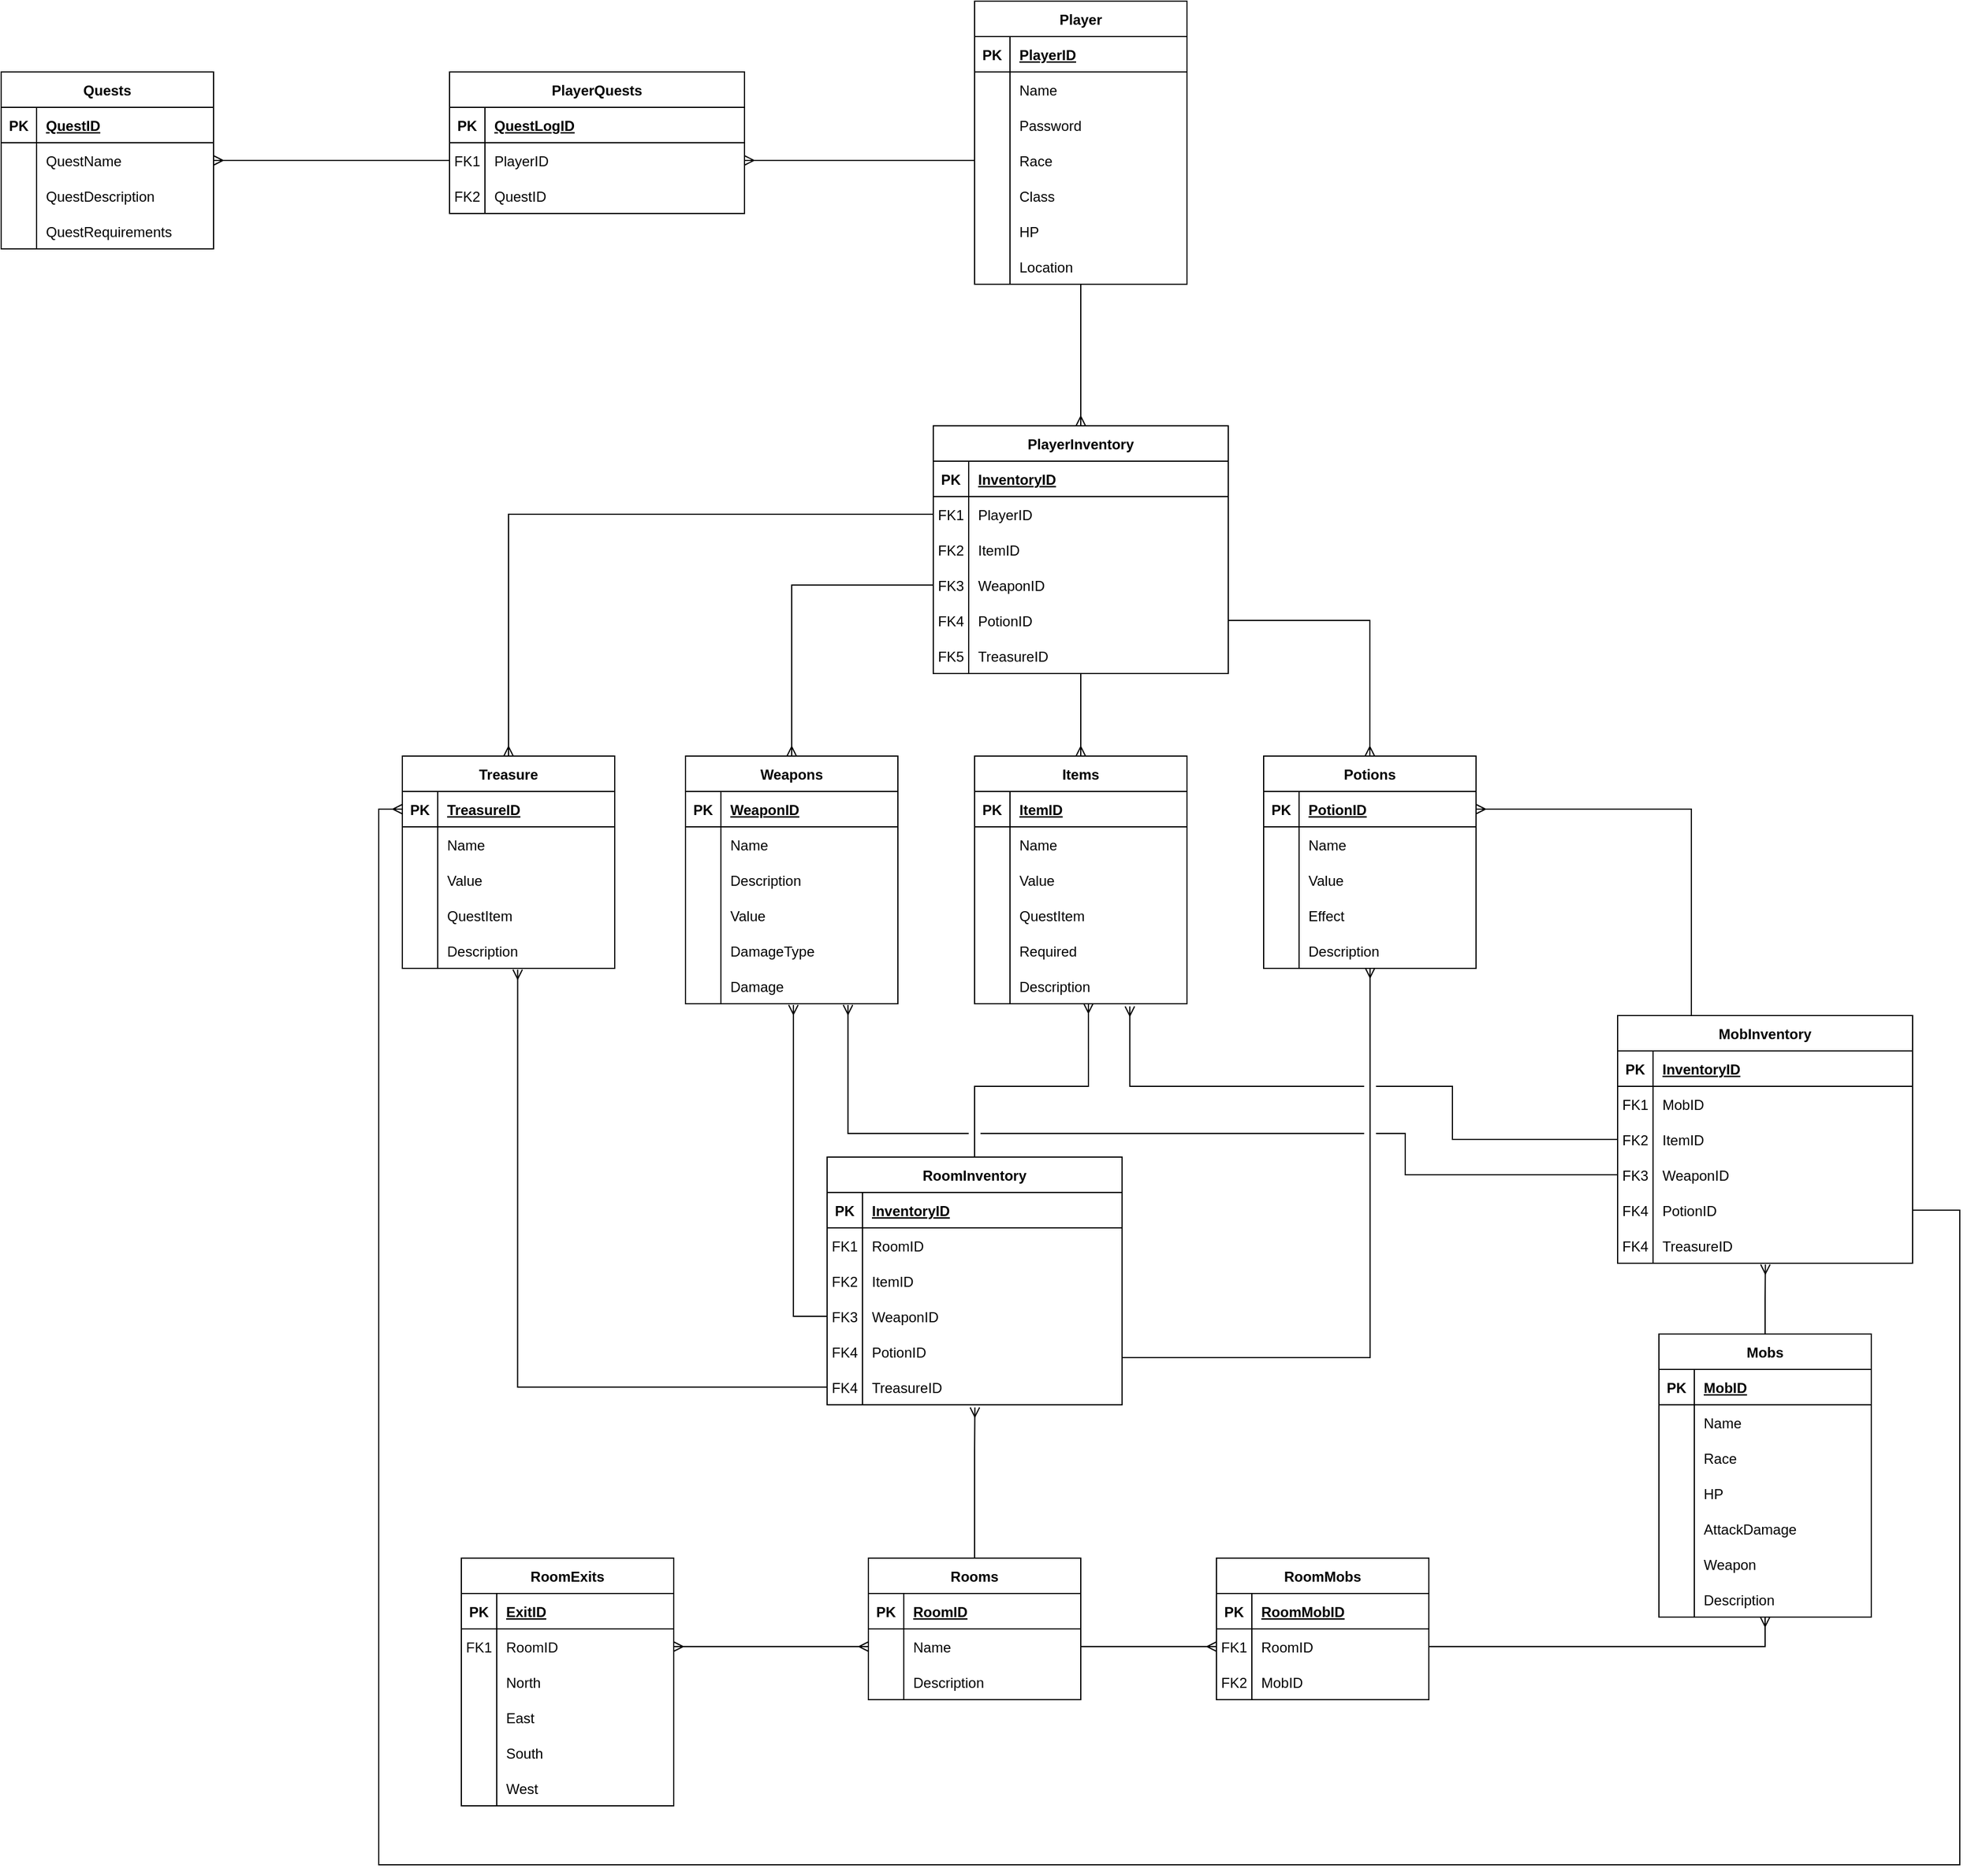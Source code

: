 <mxfile version="20.3.0" type="device"><diagram id="R2lEEEUBdFMjLlhIrx00" name="Page-1"><mxGraphModel dx="2272" dy="762" grid="1" gridSize="10" guides="1" tooltips="1" connect="1" arrows="1" fold="1" page="1" pageScale="1" pageWidth="850" pageHeight="1100" math="0" shadow="0" extFonts="Permanent Marker^https://fonts.googleapis.com/css?family=Permanent+Marker"><root><mxCell id="0"/><mxCell id="1" parent="0"/><mxCell id="V8I6bQ3j-IrF-YCAUzBv-48" style="edgeStyle=orthogonalEdgeStyle;rounded=0;orthogonalLoop=1;jettySize=auto;html=1;exitX=0.5;exitY=1;exitDx=0;exitDy=0;entryX=0.5;entryY=0;entryDx=0;entryDy=0;strokeColor=default;endArrow=ERmany;endFill=0;sourcePerimeterSpacing=10;targetPerimeterSpacing=-7;" parent="1" source="C-vyLk0tnHw3VtMMgP7b-2" target="V8I6bQ3j-IrF-YCAUzBv-35" edge="1"><mxGeometry relative="1" as="geometry"/></mxCell><mxCell id="C-vyLk0tnHw3VtMMgP7b-2" value="PlayerInventory" style="shape=table;startSize=30;container=1;collapsible=1;childLayout=tableLayout;fixedRows=1;rowLines=0;fontStyle=1;align=center;resizeLast=1;" parent="1" vertex="1"><mxGeometry x="300" y="410" width="250" height="210" as="geometry"/></mxCell><mxCell id="C-vyLk0tnHw3VtMMgP7b-3" value="" style="shape=partialRectangle;collapsible=0;dropTarget=0;pointerEvents=0;fillColor=none;points=[[0,0.5],[1,0.5]];portConstraint=eastwest;top=0;left=0;right=0;bottom=1;" parent="C-vyLk0tnHw3VtMMgP7b-2" vertex="1"><mxGeometry y="30" width="250" height="30" as="geometry"/></mxCell><mxCell id="C-vyLk0tnHw3VtMMgP7b-4" value="PK" style="shape=partialRectangle;overflow=hidden;connectable=0;fillColor=none;top=0;left=0;bottom=0;right=0;fontStyle=1;" parent="C-vyLk0tnHw3VtMMgP7b-3" vertex="1"><mxGeometry width="30" height="30" as="geometry"><mxRectangle width="30" height="30" as="alternateBounds"/></mxGeometry></mxCell><mxCell id="C-vyLk0tnHw3VtMMgP7b-5" value="InventoryID" style="shape=partialRectangle;overflow=hidden;connectable=0;fillColor=none;top=0;left=0;bottom=0;right=0;align=left;spacingLeft=6;fontStyle=5;" parent="C-vyLk0tnHw3VtMMgP7b-3" vertex="1"><mxGeometry x="30" width="220" height="30" as="geometry"><mxRectangle width="220" height="30" as="alternateBounds"/></mxGeometry></mxCell><mxCell id="C-vyLk0tnHw3VtMMgP7b-6" value="" style="shape=partialRectangle;collapsible=0;dropTarget=0;pointerEvents=0;fillColor=none;points=[[0,0.5],[1,0.5]];portConstraint=eastwest;top=0;left=0;right=0;bottom=0;" parent="C-vyLk0tnHw3VtMMgP7b-2" vertex="1"><mxGeometry y="60" width="250" height="30" as="geometry"/></mxCell><mxCell id="C-vyLk0tnHw3VtMMgP7b-7" value="FK1" style="shape=partialRectangle;overflow=hidden;connectable=0;fillColor=none;top=0;left=0;bottom=0;right=0;" parent="C-vyLk0tnHw3VtMMgP7b-6" vertex="1"><mxGeometry width="30" height="30" as="geometry"><mxRectangle width="30" height="30" as="alternateBounds"/></mxGeometry></mxCell><mxCell id="C-vyLk0tnHw3VtMMgP7b-8" value="PlayerID" style="shape=partialRectangle;overflow=hidden;connectable=0;fillColor=none;top=0;left=0;bottom=0;right=0;align=left;spacingLeft=6;" parent="C-vyLk0tnHw3VtMMgP7b-6" vertex="1"><mxGeometry x="30" width="220" height="30" as="geometry"><mxRectangle width="220" height="30" as="alternateBounds"/></mxGeometry></mxCell><mxCell id="C-vyLk0tnHw3VtMMgP7b-9" value="" style="shape=partialRectangle;collapsible=0;dropTarget=0;pointerEvents=0;fillColor=none;points=[[0,0.5],[1,0.5]];portConstraint=eastwest;top=0;left=0;right=0;bottom=0;" parent="C-vyLk0tnHw3VtMMgP7b-2" vertex="1"><mxGeometry y="90" width="250" height="30" as="geometry"/></mxCell><mxCell id="C-vyLk0tnHw3VtMMgP7b-10" value="FK2" style="shape=partialRectangle;overflow=hidden;connectable=0;fillColor=none;top=0;left=0;bottom=0;right=0;" parent="C-vyLk0tnHw3VtMMgP7b-9" vertex="1"><mxGeometry width="30" height="30" as="geometry"><mxRectangle width="30" height="30" as="alternateBounds"/></mxGeometry></mxCell><mxCell id="C-vyLk0tnHw3VtMMgP7b-11" value="ItemID" style="shape=partialRectangle;overflow=hidden;connectable=0;fillColor=none;top=0;left=0;bottom=0;right=0;align=left;spacingLeft=6;" parent="C-vyLk0tnHw3VtMMgP7b-9" vertex="1"><mxGeometry x="30" width="220" height="30" as="geometry"><mxRectangle width="220" height="30" as="alternateBounds"/></mxGeometry></mxCell><mxCell id="V8I6bQ3j-IrF-YCAUzBv-83" value="" style="shape=partialRectangle;collapsible=0;dropTarget=0;pointerEvents=0;fillColor=none;points=[[0,0.5],[1,0.5]];portConstraint=eastwest;top=0;left=0;right=0;bottom=0;" parent="C-vyLk0tnHw3VtMMgP7b-2" vertex="1"><mxGeometry y="120" width="250" height="30" as="geometry"/></mxCell><mxCell id="V8I6bQ3j-IrF-YCAUzBv-84" value="FK3" style="shape=partialRectangle;overflow=hidden;connectable=0;fillColor=none;top=0;left=0;bottom=0;right=0;" parent="V8I6bQ3j-IrF-YCAUzBv-83" vertex="1"><mxGeometry width="30" height="30" as="geometry"><mxRectangle width="30" height="30" as="alternateBounds"/></mxGeometry></mxCell><mxCell id="V8I6bQ3j-IrF-YCAUzBv-85" value="WeaponID" style="shape=partialRectangle;overflow=hidden;connectable=0;fillColor=none;top=0;left=0;bottom=0;right=0;align=left;spacingLeft=6;" parent="V8I6bQ3j-IrF-YCAUzBv-83" vertex="1"><mxGeometry x="30" width="220" height="30" as="geometry"><mxRectangle width="220" height="30" as="alternateBounds"/></mxGeometry></mxCell><mxCell id="V8I6bQ3j-IrF-YCAUzBv-106" value="" style="shape=partialRectangle;collapsible=0;dropTarget=0;pointerEvents=0;fillColor=none;points=[[0,0.5],[1,0.5]];portConstraint=eastwest;top=0;left=0;right=0;bottom=0;" parent="C-vyLk0tnHw3VtMMgP7b-2" vertex="1"><mxGeometry y="150" width="250" height="30" as="geometry"/></mxCell><mxCell id="V8I6bQ3j-IrF-YCAUzBv-107" value="FK4" style="shape=partialRectangle;overflow=hidden;connectable=0;fillColor=none;top=0;left=0;bottom=0;right=0;" parent="V8I6bQ3j-IrF-YCAUzBv-106" vertex="1"><mxGeometry width="30" height="30" as="geometry"><mxRectangle width="30" height="30" as="alternateBounds"/></mxGeometry></mxCell><mxCell id="V8I6bQ3j-IrF-YCAUzBv-108" value="PotionID" style="shape=partialRectangle;overflow=hidden;connectable=0;fillColor=none;top=0;left=0;bottom=0;right=0;align=left;spacingLeft=6;" parent="V8I6bQ3j-IrF-YCAUzBv-106" vertex="1"><mxGeometry x="30" width="220" height="30" as="geometry"><mxRectangle width="220" height="30" as="alternateBounds"/></mxGeometry></mxCell><mxCell id="V8I6bQ3j-IrF-YCAUzBv-126" value="" style="shape=partialRectangle;collapsible=0;dropTarget=0;pointerEvents=0;fillColor=none;points=[[0,0.5],[1,0.5]];portConstraint=eastwest;top=0;left=0;right=0;bottom=0;" parent="C-vyLk0tnHw3VtMMgP7b-2" vertex="1"><mxGeometry y="180" width="250" height="30" as="geometry"/></mxCell><mxCell id="V8I6bQ3j-IrF-YCAUzBv-127" value="FK5" style="shape=partialRectangle;overflow=hidden;connectable=0;fillColor=none;top=0;left=0;bottom=0;right=0;" parent="V8I6bQ3j-IrF-YCAUzBv-126" vertex="1"><mxGeometry width="30" height="30" as="geometry"><mxRectangle width="30" height="30" as="alternateBounds"/></mxGeometry></mxCell><mxCell id="V8I6bQ3j-IrF-YCAUzBv-128" value="TreasureID" style="shape=partialRectangle;overflow=hidden;connectable=0;fillColor=none;top=0;left=0;bottom=0;right=0;align=left;spacingLeft=6;" parent="V8I6bQ3j-IrF-YCAUzBv-126" vertex="1"><mxGeometry x="30" width="220" height="30" as="geometry"><mxRectangle width="220" height="30" as="alternateBounds"/></mxGeometry></mxCell><mxCell id="V8I6bQ3j-IrF-YCAUzBv-69" style="edgeStyle=orthogonalEdgeStyle;rounded=0;orthogonalLoop=1;jettySize=auto;html=1;exitX=0;exitY=0.5;exitDx=0;exitDy=0;entryX=1;entryY=0.5;entryDx=0;entryDy=0;strokeColor=default;endArrow=ERmany;endFill=0;sourcePerimeterSpacing=10;targetPerimeterSpacing=-7;" parent="1" source="C-vyLk0tnHw3VtMMgP7b-17" target="V8I6bQ3j-IrF-YCAUzBv-59" edge="1"><mxGeometry relative="1" as="geometry"/></mxCell><mxCell id="C-vyLk0tnHw3VtMMgP7b-13" value="PlayerQuests" style="shape=table;startSize=30;container=1;collapsible=1;childLayout=tableLayout;fixedRows=1;rowLines=0;fontStyle=1;align=center;resizeLast=1;" parent="1" vertex="1"><mxGeometry x="-110" y="110" width="250" height="120" as="geometry"/></mxCell><mxCell id="C-vyLk0tnHw3VtMMgP7b-14" value="" style="shape=partialRectangle;collapsible=0;dropTarget=0;pointerEvents=0;fillColor=none;points=[[0,0.5],[1,0.5]];portConstraint=eastwest;top=0;left=0;right=0;bottom=1;" parent="C-vyLk0tnHw3VtMMgP7b-13" vertex="1"><mxGeometry y="30" width="250" height="30" as="geometry"/></mxCell><mxCell id="C-vyLk0tnHw3VtMMgP7b-15" value="PK" style="shape=partialRectangle;overflow=hidden;connectable=0;fillColor=none;top=0;left=0;bottom=0;right=0;fontStyle=1;" parent="C-vyLk0tnHw3VtMMgP7b-14" vertex="1"><mxGeometry width="30" height="30" as="geometry"><mxRectangle width="30" height="30" as="alternateBounds"/></mxGeometry></mxCell><mxCell id="C-vyLk0tnHw3VtMMgP7b-16" value="QuestLogID" style="shape=partialRectangle;overflow=hidden;connectable=0;fillColor=none;top=0;left=0;bottom=0;right=0;align=left;spacingLeft=6;fontStyle=5;" parent="C-vyLk0tnHw3VtMMgP7b-14" vertex="1"><mxGeometry x="30" width="220" height="30" as="geometry"><mxRectangle width="220" height="30" as="alternateBounds"/></mxGeometry></mxCell><mxCell id="C-vyLk0tnHw3VtMMgP7b-17" value="" style="shape=partialRectangle;collapsible=0;dropTarget=0;pointerEvents=0;fillColor=none;points=[[0,0.5],[1,0.5]];portConstraint=eastwest;top=0;left=0;right=0;bottom=0;" parent="C-vyLk0tnHw3VtMMgP7b-13" vertex="1"><mxGeometry y="60" width="250" height="30" as="geometry"/></mxCell><mxCell id="C-vyLk0tnHw3VtMMgP7b-18" value="FK1" style="shape=partialRectangle;overflow=hidden;connectable=0;fillColor=none;top=0;left=0;bottom=0;right=0;" parent="C-vyLk0tnHw3VtMMgP7b-17" vertex="1"><mxGeometry width="30" height="30" as="geometry"><mxRectangle width="30" height="30" as="alternateBounds"/></mxGeometry></mxCell><mxCell id="C-vyLk0tnHw3VtMMgP7b-19" value="PlayerID" style="shape=partialRectangle;overflow=hidden;connectable=0;fillColor=none;top=0;left=0;bottom=0;right=0;align=left;spacingLeft=6;" parent="C-vyLk0tnHw3VtMMgP7b-17" vertex="1"><mxGeometry x="30" width="220" height="30" as="geometry"><mxRectangle width="220" height="30" as="alternateBounds"/></mxGeometry></mxCell><mxCell id="C-vyLk0tnHw3VtMMgP7b-20" value="" style="shape=partialRectangle;collapsible=0;dropTarget=0;pointerEvents=0;fillColor=none;points=[[0,0.5],[1,0.5]];portConstraint=eastwest;top=0;left=0;right=0;bottom=0;" parent="C-vyLk0tnHw3VtMMgP7b-13" vertex="1"><mxGeometry y="90" width="250" height="30" as="geometry"/></mxCell><mxCell id="C-vyLk0tnHw3VtMMgP7b-21" value="FK2" style="shape=partialRectangle;overflow=hidden;connectable=0;fillColor=none;top=0;left=0;bottom=0;right=0;" parent="C-vyLk0tnHw3VtMMgP7b-20" vertex="1"><mxGeometry width="30" height="30" as="geometry"><mxRectangle width="30" height="30" as="alternateBounds"/></mxGeometry></mxCell><mxCell id="C-vyLk0tnHw3VtMMgP7b-22" value="QuestID" style="shape=partialRectangle;overflow=hidden;connectable=0;fillColor=none;top=0;left=0;bottom=0;right=0;align=left;spacingLeft=6;" parent="C-vyLk0tnHw3VtMMgP7b-20" vertex="1"><mxGeometry x="30" width="220" height="30" as="geometry"><mxRectangle width="220" height="30" as="alternateBounds"/></mxGeometry></mxCell><mxCell id="V8I6bQ3j-IrF-YCAUzBv-1" style="edgeStyle=orthogonalEdgeStyle;rounded=0;orthogonalLoop=1;jettySize=auto;html=1;exitX=0.5;exitY=1;exitDx=0;exitDy=0;entryX=0.5;entryY=0;entryDx=0;entryDy=0;strokeColor=default;endArrow=ERmany;endFill=0;targetPerimeterSpacing=-7;sourcePerimeterSpacing=10;" parent="1" source="V8I6bQ3j-IrF-YCAUzBv-13" target="C-vyLk0tnHw3VtMMgP7b-2" edge="1"><mxGeometry relative="1" as="geometry"/></mxCell><mxCell id="V8I6bQ3j-IrF-YCAUzBv-2" style="edgeStyle=orthogonalEdgeStyle;rounded=0;orthogonalLoop=1;jettySize=auto;html=1;entryX=1;entryY=0.5;entryDx=0;entryDy=0;endArrow=ERmany;endFill=0;exitX=0;exitY=0.5;exitDx=0;exitDy=0;" parent="1" source="V8I6bQ3j-IrF-YCAUzBv-23" target="C-vyLk0tnHw3VtMMgP7b-17" edge="1"><mxGeometry relative="1" as="geometry"><mxPoint x="420" y="270" as="sourcePoint"/></mxGeometry></mxCell><mxCell id="V8I6bQ3j-IrF-YCAUzBv-3" value="" style="shape=partialRectangle;overflow=hidden;connectable=0;fillColor=none;top=0;left=0;bottom=0;right=0;" parent="1" vertex="1"><mxGeometry x="250" y="110" width="30" height="30" as="geometry"><mxRectangle width="30" height="30" as="alternateBounds"/></mxGeometry></mxCell><mxCell id="V8I6bQ3j-IrF-YCAUzBv-13" value="Player" style="shape=table;startSize=30;container=1;collapsible=1;childLayout=tableLayout;fixedRows=1;rowLines=0;fontStyle=1;align=center;resizeLast=1;" parent="1" vertex="1"><mxGeometry x="335" y="50" width="180" height="240" as="geometry"/></mxCell><mxCell id="V8I6bQ3j-IrF-YCAUzBv-14" value="" style="shape=tableRow;horizontal=0;startSize=0;swimlaneHead=0;swimlaneBody=0;fillColor=none;collapsible=0;dropTarget=0;points=[[0,0.5],[1,0.5]];portConstraint=eastwest;top=0;left=0;right=0;bottom=1;" parent="V8I6bQ3j-IrF-YCAUzBv-13" vertex="1"><mxGeometry y="30" width="180" height="30" as="geometry"/></mxCell><mxCell id="V8I6bQ3j-IrF-YCAUzBv-15" value="PK" style="shape=partialRectangle;connectable=0;fillColor=none;top=0;left=0;bottom=0;right=0;fontStyle=1;overflow=hidden;" parent="V8I6bQ3j-IrF-YCAUzBv-14" vertex="1"><mxGeometry width="30" height="30" as="geometry"><mxRectangle width="30" height="30" as="alternateBounds"/></mxGeometry></mxCell><mxCell id="V8I6bQ3j-IrF-YCAUzBv-16" value="PlayerID" style="shape=partialRectangle;connectable=0;fillColor=none;top=0;left=0;bottom=0;right=0;align=left;spacingLeft=6;fontStyle=5;overflow=hidden;" parent="V8I6bQ3j-IrF-YCAUzBv-14" vertex="1"><mxGeometry x="30" width="150" height="30" as="geometry"><mxRectangle width="150" height="30" as="alternateBounds"/></mxGeometry></mxCell><mxCell id="V8I6bQ3j-IrF-YCAUzBv-17" value="" style="shape=tableRow;horizontal=0;startSize=0;swimlaneHead=0;swimlaneBody=0;fillColor=none;collapsible=0;dropTarget=0;points=[[0,0.5],[1,0.5]];portConstraint=eastwest;top=0;left=0;right=0;bottom=0;" parent="V8I6bQ3j-IrF-YCAUzBv-13" vertex="1"><mxGeometry y="60" width="180" height="30" as="geometry"/></mxCell><mxCell id="V8I6bQ3j-IrF-YCAUzBv-18" value="" style="shape=partialRectangle;connectable=0;fillColor=none;top=0;left=0;bottom=0;right=0;editable=1;overflow=hidden;" parent="V8I6bQ3j-IrF-YCAUzBv-17" vertex="1"><mxGeometry width="30" height="30" as="geometry"><mxRectangle width="30" height="30" as="alternateBounds"/></mxGeometry></mxCell><mxCell id="V8I6bQ3j-IrF-YCAUzBv-19" value="Name" style="shape=partialRectangle;connectable=0;fillColor=none;top=0;left=0;bottom=0;right=0;align=left;spacingLeft=6;overflow=hidden;" parent="V8I6bQ3j-IrF-YCAUzBv-17" vertex="1"><mxGeometry x="30" width="150" height="30" as="geometry"><mxRectangle width="150" height="30" as="alternateBounds"/></mxGeometry></mxCell><mxCell id="V8I6bQ3j-IrF-YCAUzBv-20" value="" style="shape=tableRow;horizontal=0;startSize=0;swimlaneHead=0;swimlaneBody=0;fillColor=none;collapsible=0;dropTarget=0;points=[[0,0.5],[1,0.5]];portConstraint=eastwest;top=0;left=0;right=0;bottom=0;" parent="V8I6bQ3j-IrF-YCAUzBv-13" vertex="1"><mxGeometry y="90" width="180" height="30" as="geometry"/></mxCell><mxCell id="V8I6bQ3j-IrF-YCAUzBv-21" value="" style="shape=partialRectangle;connectable=0;fillColor=none;top=0;left=0;bottom=0;right=0;editable=1;overflow=hidden;" parent="V8I6bQ3j-IrF-YCAUzBv-20" vertex="1"><mxGeometry width="30" height="30" as="geometry"><mxRectangle width="30" height="30" as="alternateBounds"/></mxGeometry></mxCell><mxCell id="V8I6bQ3j-IrF-YCAUzBv-22" value="Password" style="shape=partialRectangle;connectable=0;fillColor=none;top=0;left=0;bottom=0;right=0;align=left;spacingLeft=6;overflow=hidden;" parent="V8I6bQ3j-IrF-YCAUzBv-20" vertex="1"><mxGeometry x="30" width="150" height="30" as="geometry"><mxRectangle width="150" height="30" as="alternateBounds"/></mxGeometry></mxCell><mxCell id="V8I6bQ3j-IrF-YCAUzBv-23" value="" style="shape=tableRow;horizontal=0;startSize=0;swimlaneHead=0;swimlaneBody=0;fillColor=none;collapsible=0;dropTarget=0;points=[[0,0.5],[1,0.5]];portConstraint=eastwest;top=0;left=0;right=0;bottom=0;" parent="V8I6bQ3j-IrF-YCAUzBv-13" vertex="1"><mxGeometry y="120" width="180" height="30" as="geometry"/></mxCell><mxCell id="V8I6bQ3j-IrF-YCAUzBv-24" value="" style="shape=partialRectangle;connectable=0;fillColor=none;top=0;left=0;bottom=0;right=0;editable=1;overflow=hidden;" parent="V8I6bQ3j-IrF-YCAUzBv-23" vertex="1"><mxGeometry width="30" height="30" as="geometry"><mxRectangle width="30" height="30" as="alternateBounds"/></mxGeometry></mxCell><mxCell id="V8I6bQ3j-IrF-YCAUzBv-25" value="Race" style="shape=partialRectangle;connectable=0;fillColor=none;top=0;left=0;bottom=0;right=0;align=left;spacingLeft=6;overflow=hidden;" parent="V8I6bQ3j-IrF-YCAUzBv-23" vertex="1"><mxGeometry x="30" width="150" height="30" as="geometry"><mxRectangle width="150" height="30" as="alternateBounds"/></mxGeometry></mxCell><mxCell id="V8I6bQ3j-IrF-YCAUzBv-26" value="" style="shape=tableRow;horizontal=0;startSize=0;swimlaneHead=0;swimlaneBody=0;fillColor=none;collapsible=0;dropTarget=0;points=[[0,0.5],[1,0.5]];portConstraint=eastwest;top=0;left=0;right=0;bottom=0;" parent="V8I6bQ3j-IrF-YCAUzBv-13" vertex="1"><mxGeometry y="150" width="180" height="30" as="geometry"/></mxCell><mxCell id="V8I6bQ3j-IrF-YCAUzBv-27" value="" style="shape=partialRectangle;connectable=0;fillColor=none;top=0;left=0;bottom=0;right=0;editable=1;overflow=hidden;" parent="V8I6bQ3j-IrF-YCAUzBv-26" vertex="1"><mxGeometry width="30" height="30" as="geometry"><mxRectangle width="30" height="30" as="alternateBounds"/></mxGeometry></mxCell><mxCell id="V8I6bQ3j-IrF-YCAUzBv-28" value="Class" style="shape=partialRectangle;connectable=0;fillColor=none;top=0;left=0;bottom=0;right=0;align=left;spacingLeft=6;overflow=hidden;" parent="V8I6bQ3j-IrF-YCAUzBv-26" vertex="1"><mxGeometry x="30" width="150" height="30" as="geometry"><mxRectangle width="150" height="30" as="alternateBounds"/></mxGeometry></mxCell><mxCell id="V8I6bQ3j-IrF-YCAUzBv-29" value="" style="shape=tableRow;horizontal=0;startSize=0;swimlaneHead=0;swimlaneBody=0;fillColor=none;collapsible=0;dropTarget=0;points=[[0,0.5],[1,0.5]];portConstraint=eastwest;top=0;left=0;right=0;bottom=0;" parent="V8I6bQ3j-IrF-YCAUzBv-13" vertex="1"><mxGeometry y="180" width="180" height="30" as="geometry"/></mxCell><mxCell id="V8I6bQ3j-IrF-YCAUzBv-30" value="" style="shape=partialRectangle;connectable=0;fillColor=none;top=0;left=0;bottom=0;right=0;editable=1;overflow=hidden;" parent="V8I6bQ3j-IrF-YCAUzBv-29" vertex="1"><mxGeometry width="30" height="30" as="geometry"><mxRectangle width="30" height="30" as="alternateBounds"/></mxGeometry></mxCell><mxCell id="V8I6bQ3j-IrF-YCAUzBv-31" value="HP" style="shape=partialRectangle;connectable=0;fillColor=none;top=0;left=0;bottom=0;right=0;align=left;spacingLeft=6;overflow=hidden;" parent="V8I6bQ3j-IrF-YCAUzBv-29" vertex="1"><mxGeometry x="30" width="150" height="30" as="geometry"><mxRectangle width="150" height="30" as="alternateBounds"/></mxGeometry></mxCell><mxCell id="V8I6bQ3j-IrF-YCAUzBv-32" value="" style="shape=tableRow;horizontal=0;startSize=0;swimlaneHead=0;swimlaneBody=0;fillColor=none;collapsible=0;dropTarget=0;points=[[0,0.5],[1,0.5]];portConstraint=eastwest;top=0;left=0;right=0;bottom=0;" parent="V8I6bQ3j-IrF-YCAUzBv-13" vertex="1"><mxGeometry y="210" width="180" height="30" as="geometry"/></mxCell><mxCell id="V8I6bQ3j-IrF-YCAUzBv-33" value="" style="shape=partialRectangle;connectable=0;fillColor=none;top=0;left=0;bottom=0;right=0;editable=1;overflow=hidden;" parent="V8I6bQ3j-IrF-YCAUzBv-32" vertex="1"><mxGeometry width="30" height="30" as="geometry"><mxRectangle width="30" height="30" as="alternateBounds"/></mxGeometry></mxCell><mxCell id="V8I6bQ3j-IrF-YCAUzBv-34" value="Location" style="shape=partialRectangle;connectable=0;fillColor=none;top=0;left=0;bottom=0;right=0;align=left;spacingLeft=6;overflow=hidden;" parent="V8I6bQ3j-IrF-YCAUzBv-32" vertex="1"><mxGeometry x="30" width="150" height="30" as="geometry"><mxRectangle width="150" height="30" as="alternateBounds"/></mxGeometry></mxCell><mxCell id="V8I6bQ3j-IrF-YCAUzBv-35" value="Items" style="shape=table;startSize=30;container=1;collapsible=1;childLayout=tableLayout;fixedRows=1;rowLines=0;fontStyle=1;align=center;resizeLast=1;" parent="1" vertex="1"><mxGeometry x="335" y="690" width="180" height="210" as="geometry"/></mxCell><mxCell id="V8I6bQ3j-IrF-YCAUzBv-36" value="" style="shape=tableRow;horizontal=0;startSize=0;swimlaneHead=0;swimlaneBody=0;fillColor=none;collapsible=0;dropTarget=0;points=[[0,0.5],[1,0.5]];portConstraint=eastwest;top=0;left=0;right=0;bottom=1;" parent="V8I6bQ3j-IrF-YCAUzBv-35" vertex="1"><mxGeometry y="30" width="180" height="30" as="geometry"/></mxCell><mxCell id="V8I6bQ3j-IrF-YCAUzBv-37" value="PK" style="shape=partialRectangle;connectable=0;fillColor=none;top=0;left=0;bottom=0;right=0;fontStyle=1;overflow=hidden;" parent="V8I6bQ3j-IrF-YCAUzBv-36" vertex="1"><mxGeometry width="30" height="30" as="geometry"><mxRectangle width="30" height="30" as="alternateBounds"/></mxGeometry></mxCell><mxCell id="V8I6bQ3j-IrF-YCAUzBv-38" value="ItemID" style="shape=partialRectangle;connectable=0;fillColor=none;top=0;left=0;bottom=0;right=0;align=left;spacingLeft=6;fontStyle=5;overflow=hidden;" parent="V8I6bQ3j-IrF-YCAUzBv-36" vertex="1"><mxGeometry x="30" width="150" height="30" as="geometry"><mxRectangle width="150" height="30" as="alternateBounds"/></mxGeometry></mxCell><mxCell id="V8I6bQ3j-IrF-YCAUzBv-39" value="" style="shape=tableRow;horizontal=0;startSize=0;swimlaneHead=0;swimlaneBody=0;fillColor=none;collapsible=0;dropTarget=0;points=[[0,0.5],[1,0.5]];portConstraint=eastwest;top=0;left=0;right=0;bottom=0;" parent="V8I6bQ3j-IrF-YCAUzBv-35" vertex="1"><mxGeometry y="60" width="180" height="30" as="geometry"/></mxCell><mxCell id="V8I6bQ3j-IrF-YCAUzBv-40" value="" style="shape=partialRectangle;connectable=0;fillColor=none;top=0;left=0;bottom=0;right=0;editable=1;overflow=hidden;" parent="V8I6bQ3j-IrF-YCAUzBv-39" vertex="1"><mxGeometry width="30" height="30" as="geometry"><mxRectangle width="30" height="30" as="alternateBounds"/></mxGeometry></mxCell><mxCell id="V8I6bQ3j-IrF-YCAUzBv-41" value="Name" style="shape=partialRectangle;connectable=0;fillColor=none;top=0;left=0;bottom=0;right=0;align=left;spacingLeft=6;overflow=hidden;" parent="V8I6bQ3j-IrF-YCAUzBv-39" vertex="1"><mxGeometry x="30" width="150" height="30" as="geometry"><mxRectangle width="150" height="30" as="alternateBounds"/></mxGeometry></mxCell><mxCell id="V8I6bQ3j-IrF-YCAUzBv-42" value="" style="shape=tableRow;horizontal=0;startSize=0;swimlaneHead=0;swimlaneBody=0;fillColor=none;collapsible=0;dropTarget=0;points=[[0,0.5],[1,0.5]];portConstraint=eastwest;top=0;left=0;right=0;bottom=0;" parent="V8I6bQ3j-IrF-YCAUzBv-35" vertex="1"><mxGeometry y="90" width="180" height="30" as="geometry"/></mxCell><mxCell id="V8I6bQ3j-IrF-YCAUzBv-43" value="" style="shape=partialRectangle;connectable=0;fillColor=none;top=0;left=0;bottom=0;right=0;editable=1;overflow=hidden;" parent="V8I6bQ3j-IrF-YCAUzBv-42" vertex="1"><mxGeometry width="30" height="30" as="geometry"><mxRectangle width="30" height="30" as="alternateBounds"/></mxGeometry></mxCell><mxCell id="V8I6bQ3j-IrF-YCAUzBv-44" value="Value" style="shape=partialRectangle;connectable=0;fillColor=none;top=0;left=0;bottom=0;right=0;align=left;spacingLeft=6;overflow=hidden;" parent="V8I6bQ3j-IrF-YCAUzBv-42" vertex="1"><mxGeometry x="30" width="150" height="30" as="geometry"><mxRectangle width="150" height="30" as="alternateBounds"/></mxGeometry></mxCell><mxCell id="V8I6bQ3j-IrF-YCAUzBv-45" value="" style="shape=tableRow;horizontal=0;startSize=0;swimlaneHead=0;swimlaneBody=0;fillColor=none;collapsible=0;dropTarget=0;points=[[0,0.5],[1,0.5]];portConstraint=eastwest;top=0;left=0;right=0;bottom=0;" parent="V8I6bQ3j-IrF-YCAUzBv-35" vertex="1"><mxGeometry y="120" width="180" height="30" as="geometry"/></mxCell><mxCell id="V8I6bQ3j-IrF-YCAUzBv-46" value="" style="shape=partialRectangle;connectable=0;fillColor=none;top=0;left=0;bottom=0;right=0;editable=1;overflow=hidden;" parent="V8I6bQ3j-IrF-YCAUzBv-45" vertex="1"><mxGeometry width="30" height="30" as="geometry"><mxRectangle width="30" height="30" as="alternateBounds"/></mxGeometry></mxCell><mxCell id="V8I6bQ3j-IrF-YCAUzBv-47" value="QuestItem" style="shape=partialRectangle;connectable=0;fillColor=none;top=0;left=0;bottom=0;right=0;align=left;spacingLeft=6;overflow=hidden;" parent="V8I6bQ3j-IrF-YCAUzBv-45" vertex="1"><mxGeometry x="30" width="150" height="30" as="geometry"><mxRectangle width="150" height="30" as="alternateBounds"/></mxGeometry></mxCell><mxCell id="V8I6bQ3j-IrF-YCAUzBv-49" value="" style="shape=tableRow;horizontal=0;startSize=0;swimlaneHead=0;swimlaneBody=0;fillColor=none;collapsible=0;dropTarget=0;points=[[0,0.5],[1,0.5]];portConstraint=eastwest;top=0;left=0;right=0;bottom=0;" parent="V8I6bQ3j-IrF-YCAUzBv-35" vertex="1"><mxGeometry y="150" width="180" height="30" as="geometry"/></mxCell><mxCell id="V8I6bQ3j-IrF-YCAUzBv-50" value="" style="shape=partialRectangle;connectable=0;fillColor=none;top=0;left=0;bottom=0;right=0;editable=1;overflow=hidden;" parent="V8I6bQ3j-IrF-YCAUzBv-49" vertex="1"><mxGeometry width="30" height="30" as="geometry"><mxRectangle width="30" height="30" as="alternateBounds"/></mxGeometry></mxCell><mxCell id="V8I6bQ3j-IrF-YCAUzBv-51" value="Required" style="shape=partialRectangle;connectable=0;fillColor=none;top=0;left=0;bottom=0;right=0;align=left;spacingLeft=6;overflow=hidden;" parent="V8I6bQ3j-IrF-YCAUzBv-49" vertex="1"><mxGeometry x="30" width="150" height="30" as="geometry"><mxRectangle width="150" height="30" as="alternateBounds"/></mxGeometry></mxCell><mxCell id="V8I6bQ3j-IrF-YCAUzBv-52" value="" style="shape=tableRow;horizontal=0;startSize=0;swimlaneHead=0;swimlaneBody=0;fillColor=none;collapsible=0;dropTarget=0;points=[[0,0.5],[1,0.5]];portConstraint=eastwest;top=0;left=0;right=0;bottom=0;" parent="V8I6bQ3j-IrF-YCAUzBv-35" vertex="1"><mxGeometry y="180" width="180" height="30" as="geometry"/></mxCell><mxCell id="V8I6bQ3j-IrF-YCAUzBv-53" value="" style="shape=partialRectangle;connectable=0;fillColor=none;top=0;left=0;bottom=0;right=0;editable=1;overflow=hidden;" parent="V8I6bQ3j-IrF-YCAUzBv-52" vertex="1"><mxGeometry width="30" height="30" as="geometry"><mxRectangle width="30" height="30" as="alternateBounds"/></mxGeometry></mxCell><mxCell id="V8I6bQ3j-IrF-YCAUzBv-54" value="Description" style="shape=partialRectangle;connectable=0;fillColor=none;top=0;left=0;bottom=0;right=0;align=left;spacingLeft=6;overflow=hidden;" parent="V8I6bQ3j-IrF-YCAUzBv-52" vertex="1"><mxGeometry x="30" width="150" height="30" as="geometry"><mxRectangle width="150" height="30" as="alternateBounds"/></mxGeometry></mxCell><mxCell id="V8I6bQ3j-IrF-YCAUzBv-55" value="Quests" style="shape=table;startSize=30;container=1;collapsible=1;childLayout=tableLayout;fixedRows=1;rowLines=0;fontStyle=1;align=center;resizeLast=1;" parent="1" vertex="1"><mxGeometry x="-490" y="110" width="180" height="150" as="geometry"/></mxCell><mxCell id="V8I6bQ3j-IrF-YCAUzBv-56" value="" style="shape=tableRow;horizontal=0;startSize=0;swimlaneHead=0;swimlaneBody=0;fillColor=none;collapsible=0;dropTarget=0;points=[[0,0.5],[1,0.5]];portConstraint=eastwest;top=0;left=0;right=0;bottom=1;" parent="V8I6bQ3j-IrF-YCAUzBv-55" vertex="1"><mxGeometry y="30" width="180" height="30" as="geometry"/></mxCell><mxCell id="V8I6bQ3j-IrF-YCAUzBv-57" value="PK" style="shape=partialRectangle;connectable=0;fillColor=none;top=0;left=0;bottom=0;right=0;fontStyle=1;overflow=hidden;" parent="V8I6bQ3j-IrF-YCAUzBv-56" vertex="1"><mxGeometry width="30" height="30" as="geometry"><mxRectangle width="30" height="30" as="alternateBounds"/></mxGeometry></mxCell><mxCell id="V8I6bQ3j-IrF-YCAUzBv-58" value="QuestID" style="shape=partialRectangle;connectable=0;fillColor=none;top=0;left=0;bottom=0;right=0;align=left;spacingLeft=6;fontStyle=5;overflow=hidden;" parent="V8I6bQ3j-IrF-YCAUzBv-56" vertex="1"><mxGeometry x="30" width="150" height="30" as="geometry"><mxRectangle width="150" height="30" as="alternateBounds"/></mxGeometry></mxCell><mxCell id="V8I6bQ3j-IrF-YCAUzBv-59" value="" style="shape=tableRow;horizontal=0;startSize=0;swimlaneHead=0;swimlaneBody=0;fillColor=none;collapsible=0;dropTarget=0;points=[[0,0.5],[1,0.5]];portConstraint=eastwest;top=0;left=0;right=0;bottom=0;" parent="V8I6bQ3j-IrF-YCAUzBv-55" vertex="1"><mxGeometry y="60" width="180" height="30" as="geometry"/></mxCell><mxCell id="V8I6bQ3j-IrF-YCAUzBv-60" value="" style="shape=partialRectangle;connectable=0;fillColor=none;top=0;left=0;bottom=0;right=0;editable=1;overflow=hidden;" parent="V8I6bQ3j-IrF-YCAUzBv-59" vertex="1"><mxGeometry width="30" height="30" as="geometry"><mxRectangle width="30" height="30" as="alternateBounds"/></mxGeometry></mxCell><mxCell id="V8I6bQ3j-IrF-YCAUzBv-61" value="QuestName    " style="shape=partialRectangle;connectable=0;fillColor=none;top=0;left=0;bottom=0;right=0;align=left;spacingLeft=6;overflow=hidden;" parent="V8I6bQ3j-IrF-YCAUzBv-59" vertex="1"><mxGeometry x="30" width="150" height="30" as="geometry"><mxRectangle width="150" height="30" as="alternateBounds"/></mxGeometry></mxCell><mxCell id="V8I6bQ3j-IrF-YCAUzBv-62" value="" style="shape=tableRow;horizontal=0;startSize=0;swimlaneHead=0;swimlaneBody=0;fillColor=none;collapsible=0;dropTarget=0;points=[[0,0.5],[1,0.5]];portConstraint=eastwest;top=0;left=0;right=0;bottom=0;" parent="V8I6bQ3j-IrF-YCAUzBv-55" vertex="1"><mxGeometry y="90" width="180" height="30" as="geometry"/></mxCell><mxCell id="V8I6bQ3j-IrF-YCAUzBv-63" value="" style="shape=partialRectangle;connectable=0;fillColor=none;top=0;left=0;bottom=0;right=0;editable=1;overflow=hidden;" parent="V8I6bQ3j-IrF-YCAUzBv-62" vertex="1"><mxGeometry width="30" height="30" as="geometry"><mxRectangle width="30" height="30" as="alternateBounds"/></mxGeometry></mxCell><mxCell id="V8I6bQ3j-IrF-YCAUzBv-64" value="QuestDescription" style="shape=partialRectangle;connectable=0;fillColor=none;top=0;left=0;bottom=0;right=0;align=left;spacingLeft=6;overflow=hidden;" parent="V8I6bQ3j-IrF-YCAUzBv-62" vertex="1"><mxGeometry x="30" width="150" height="30" as="geometry"><mxRectangle width="150" height="30" as="alternateBounds"/></mxGeometry></mxCell><mxCell id="V8I6bQ3j-IrF-YCAUzBv-65" value="" style="shape=tableRow;horizontal=0;startSize=0;swimlaneHead=0;swimlaneBody=0;fillColor=none;collapsible=0;dropTarget=0;points=[[0,0.5],[1,0.5]];portConstraint=eastwest;top=0;left=0;right=0;bottom=0;" parent="V8I6bQ3j-IrF-YCAUzBv-55" vertex="1"><mxGeometry y="120" width="180" height="30" as="geometry"/></mxCell><mxCell id="V8I6bQ3j-IrF-YCAUzBv-66" value="" style="shape=partialRectangle;connectable=0;fillColor=none;top=0;left=0;bottom=0;right=0;editable=1;overflow=hidden;" parent="V8I6bQ3j-IrF-YCAUzBv-65" vertex="1"><mxGeometry width="30" height="30" as="geometry"><mxRectangle width="30" height="30" as="alternateBounds"/></mxGeometry></mxCell><mxCell id="V8I6bQ3j-IrF-YCAUzBv-67" value="QuestRequirements" style="shape=partialRectangle;connectable=0;fillColor=none;top=0;left=0;bottom=0;right=0;align=left;spacingLeft=6;overflow=hidden;" parent="V8I6bQ3j-IrF-YCAUzBv-65" vertex="1"><mxGeometry x="30" width="150" height="30" as="geometry"><mxRectangle width="150" height="30" as="alternateBounds"/></mxGeometry></mxCell><mxCell id="V8I6bQ3j-IrF-YCAUzBv-70" value="Weapons" style="shape=table;startSize=30;container=1;collapsible=1;childLayout=tableLayout;fixedRows=1;rowLines=0;fontStyle=1;align=center;resizeLast=1;" parent="1" vertex="1"><mxGeometry x="90" y="690" width="180" height="210" as="geometry"/></mxCell><mxCell id="V8I6bQ3j-IrF-YCAUzBv-71" value="" style="shape=tableRow;horizontal=0;startSize=0;swimlaneHead=0;swimlaneBody=0;fillColor=none;collapsible=0;dropTarget=0;points=[[0,0.5],[1,0.5]];portConstraint=eastwest;top=0;left=0;right=0;bottom=1;" parent="V8I6bQ3j-IrF-YCAUzBv-70" vertex="1"><mxGeometry y="30" width="180" height="30" as="geometry"/></mxCell><mxCell id="V8I6bQ3j-IrF-YCAUzBv-72" value="PK" style="shape=partialRectangle;connectable=0;fillColor=none;top=0;left=0;bottom=0;right=0;fontStyle=1;overflow=hidden;" parent="V8I6bQ3j-IrF-YCAUzBv-71" vertex="1"><mxGeometry width="30" height="30" as="geometry"><mxRectangle width="30" height="30" as="alternateBounds"/></mxGeometry></mxCell><mxCell id="V8I6bQ3j-IrF-YCAUzBv-73" value="WeaponID" style="shape=partialRectangle;connectable=0;fillColor=none;top=0;left=0;bottom=0;right=0;align=left;spacingLeft=6;fontStyle=5;overflow=hidden;" parent="V8I6bQ3j-IrF-YCAUzBv-71" vertex="1"><mxGeometry x="30" width="150" height="30" as="geometry"><mxRectangle width="150" height="30" as="alternateBounds"/></mxGeometry></mxCell><mxCell id="V8I6bQ3j-IrF-YCAUzBv-74" value="" style="shape=tableRow;horizontal=0;startSize=0;swimlaneHead=0;swimlaneBody=0;fillColor=none;collapsible=0;dropTarget=0;points=[[0,0.5],[1,0.5]];portConstraint=eastwest;top=0;left=0;right=0;bottom=0;" parent="V8I6bQ3j-IrF-YCAUzBv-70" vertex="1"><mxGeometry y="60" width="180" height="30" as="geometry"/></mxCell><mxCell id="V8I6bQ3j-IrF-YCAUzBv-75" value="" style="shape=partialRectangle;connectable=0;fillColor=none;top=0;left=0;bottom=0;right=0;editable=1;overflow=hidden;" parent="V8I6bQ3j-IrF-YCAUzBv-74" vertex="1"><mxGeometry width="30" height="30" as="geometry"><mxRectangle width="30" height="30" as="alternateBounds"/></mxGeometry></mxCell><mxCell id="V8I6bQ3j-IrF-YCAUzBv-76" value="Name" style="shape=partialRectangle;connectable=0;fillColor=none;top=0;left=0;bottom=0;right=0;align=left;spacingLeft=6;overflow=hidden;" parent="V8I6bQ3j-IrF-YCAUzBv-74" vertex="1"><mxGeometry x="30" width="150" height="30" as="geometry"><mxRectangle width="150" height="30" as="alternateBounds"/></mxGeometry></mxCell><mxCell id="V8I6bQ3j-IrF-YCAUzBv-77" value="" style="shape=tableRow;horizontal=0;startSize=0;swimlaneHead=0;swimlaneBody=0;fillColor=none;collapsible=0;dropTarget=0;points=[[0,0.5],[1,0.5]];portConstraint=eastwest;top=0;left=0;right=0;bottom=0;" parent="V8I6bQ3j-IrF-YCAUzBv-70" vertex="1"><mxGeometry y="90" width="180" height="30" as="geometry"/></mxCell><mxCell id="V8I6bQ3j-IrF-YCAUzBv-78" value="" style="shape=partialRectangle;connectable=0;fillColor=none;top=0;left=0;bottom=0;right=0;editable=1;overflow=hidden;" parent="V8I6bQ3j-IrF-YCAUzBv-77" vertex="1"><mxGeometry width="30" height="30" as="geometry"><mxRectangle width="30" height="30" as="alternateBounds"/></mxGeometry></mxCell><mxCell id="V8I6bQ3j-IrF-YCAUzBv-79" value="Description" style="shape=partialRectangle;connectable=0;fillColor=none;top=0;left=0;bottom=0;right=0;align=left;spacingLeft=6;overflow=hidden;" parent="V8I6bQ3j-IrF-YCAUzBv-77" vertex="1"><mxGeometry x="30" width="150" height="30" as="geometry"><mxRectangle width="150" height="30" as="alternateBounds"/></mxGeometry></mxCell><mxCell id="V8I6bQ3j-IrF-YCAUzBv-86" value="" style="shape=tableRow;horizontal=0;startSize=0;swimlaneHead=0;swimlaneBody=0;fillColor=none;collapsible=0;dropTarget=0;points=[[0,0.5],[1,0.5]];portConstraint=eastwest;top=0;left=0;right=0;bottom=0;" parent="V8I6bQ3j-IrF-YCAUzBv-70" vertex="1"><mxGeometry y="120" width="180" height="30" as="geometry"/></mxCell><mxCell id="V8I6bQ3j-IrF-YCAUzBv-87" value="" style="shape=partialRectangle;connectable=0;fillColor=none;top=0;left=0;bottom=0;right=0;editable=1;overflow=hidden;" parent="V8I6bQ3j-IrF-YCAUzBv-86" vertex="1"><mxGeometry width="30" height="30" as="geometry"><mxRectangle width="30" height="30" as="alternateBounds"/></mxGeometry></mxCell><mxCell id="V8I6bQ3j-IrF-YCAUzBv-88" value="Value" style="shape=partialRectangle;connectable=0;fillColor=none;top=0;left=0;bottom=0;right=0;align=left;spacingLeft=6;overflow=hidden;" parent="V8I6bQ3j-IrF-YCAUzBv-86" vertex="1"><mxGeometry x="30" width="150" height="30" as="geometry"><mxRectangle width="150" height="30" as="alternateBounds"/></mxGeometry></mxCell><mxCell id="V8I6bQ3j-IrF-YCAUzBv-80" value="" style="shape=tableRow;horizontal=0;startSize=0;swimlaneHead=0;swimlaneBody=0;fillColor=none;collapsible=0;dropTarget=0;points=[[0,0.5],[1,0.5]];portConstraint=eastwest;top=0;left=0;right=0;bottom=0;" parent="V8I6bQ3j-IrF-YCAUzBv-70" vertex="1"><mxGeometry y="150" width="180" height="30" as="geometry"/></mxCell><mxCell id="V8I6bQ3j-IrF-YCAUzBv-81" value="" style="shape=partialRectangle;connectable=0;fillColor=none;top=0;left=0;bottom=0;right=0;editable=1;overflow=hidden;" parent="V8I6bQ3j-IrF-YCAUzBv-80" vertex="1"><mxGeometry width="30" height="30" as="geometry"><mxRectangle width="30" height="30" as="alternateBounds"/></mxGeometry></mxCell><mxCell id="V8I6bQ3j-IrF-YCAUzBv-82" value="DamageType" style="shape=partialRectangle;connectable=0;fillColor=none;top=0;left=0;bottom=0;right=0;align=left;spacingLeft=6;overflow=hidden;" parent="V8I6bQ3j-IrF-YCAUzBv-80" vertex="1"><mxGeometry x="30" width="150" height="30" as="geometry"><mxRectangle width="150" height="30" as="alternateBounds"/></mxGeometry></mxCell><mxCell id="V8I6bQ3j-IrF-YCAUzBv-89" value="" style="shape=tableRow;horizontal=0;startSize=0;swimlaneHead=0;swimlaneBody=0;fillColor=none;collapsible=0;dropTarget=0;points=[[0,0.5],[1,0.5]];portConstraint=eastwest;top=0;left=0;right=0;bottom=0;" parent="V8I6bQ3j-IrF-YCAUzBv-70" vertex="1"><mxGeometry y="180" width="180" height="30" as="geometry"/></mxCell><mxCell id="V8I6bQ3j-IrF-YCAUzBv-90" value="" style="shape=partialRectangle;connectable=0;fillColor=none;top=0;left=0;bottom=0;right=0;editable=1;overflow=hidden;" parent="V8I6bQ3j-IrF-YCAUzBv-89" vertex="1"><mxGeometry width="30" height="30" as="geometry"><mxRectangle width="30" height="30" as="alternateBounds"/></mxGeometry></mxCell><mxCell id="V8I6bQ3j-IrF-YCAUzBv-91" value="Damage" style="shape=partialRectangle;connectable=0;fillColor=none;top=0;left=0;bottom=0;right=0;align=left;spacingLeft=6;overflow=hidden;" parent="V8I6bQ3j-IrF-YCAUzBv-89" vertex="1"><mxGeometry x="30" width="150" height="30" as="geometry"><mxRectangle width="150" height="30" as="alternateBounds"/></mxGeometry></mxCell><mxCell id="V8I6bQ3j-IrF-YCAUzBv-92" style="edgeStyle=orthogonalEdgeStyle;rounded=0;orthogonalLoop=1;jettySize=auto;html=1;exitX=0;exitY=0.5;exitDx=0;exitDy=0;entryX=0.5;entryY=0;entryDx=0;entryDy=0;strokeColor=default;endArrow=ERmany;endFill=0;sourcePerimeterSpacing=10;targetPerimeterSpacing=-7;" parent="1" source="V8I6bQ3j-IrF-YCAUzBv-83" target="V8I6bQ3j-IrF-YCAUzBv-70" edge="1"><mxGeometry relative="1" as="geometry"/></mxCell><mxCell id="V8I6bQ3j-IrF-YCAUzBv-93" value="Potions" style="shape=table;startSize=30;container=1;collapsible=1;childLayout=tableLayout;fixedRows=1;rowLines=0;fontStyle=1;align=center;resizeLast=1;" parent="1" vertex="1"><mxGeometry x="580" y="690" width="180" height="180" as="geometry"/></mxCell><mxCell id="V8I6bQ3j-IrF-YCAUzBv-94" value="" style="shape=tableRow;horizontal=0;startSize=0;swimlaneHead=0;swimlaneBody=0;fillColor=none;collapsible=0;dropTarget=0;points=[[0,0.5],[1,0.5]];portConstraint=eastwest;top=0;left=0;right=0;bottom=1;" parent="V8I6bQ3j-IrF-YCAUzBv-93" vertex="1"><mxGeometry y="30" width="180" height="30" as="geometry"/></mxCell><mxCell id="V8I6bQ3j-IrF-YCAUzBv-95" value="PK" style="shape=partialRectangle;connectable=0;fillColor=none;top=0;left=0;bottom=0;right=0;fontStyle=1;overflow=hidden;" parent="V8I6bQ3j-IrF-YCAUzBv-94" vertex="1"><mxGeometry width="30" height="30" as="geometry"><mxRectangle width="30" height="30" as="alternateBounds"/></mxGeometry></mxCell><mxCell id="V8I6bQ3j-IrF-YCAUzBv-96" value="PotionID" style="shape=partialRectangle;connectable=0;fillColor=none;top=0;left=0;bottom=0;right=0;align=left;spacingLeft=6;fontStyle=5;overflow=hidden;" parent="V8I6bQ3j-IrF-YCAUzBv-94" vertex="1"><mxGeometry x="30" width="150" height="30" as="geometry"><mxRectangle width="150" height="30" as="alternateBounds"/></mxGeometry></mxCell><mxCell id="V8I6bQ3j-IrF-YCAUzBv-97" value="" style="shape=tableRow;horizontal=0;startSize=0;swimlaneHead=0;swimlaneBody=0;fillColor=none;collapsible=0;dropTarget=0;points=[[0,0.5],[1,0.5]];portConstraint=eastwest;top=0;left=0;right=0;bottom=0;" parent="V8I6bQ3j-IrF-YCAUzBv-93" vertex="1"><mxGeometry y="60" width="180" height="30" as="geometry"/></mxCell><mxCell id="V8I6bQ3j-IrF-YCAUzBv-98" value="" style="shape=partialRectangle;connectable=0;fillColor=none;top=0;left=0;bottom=0;right=0;editable=1;overflow=hidden;" parent="V8I6bQ3j-IrF-YCAUzBv-97" vertex="1"><mxGeometry width="30" height="30" as="geometry"><mxRectangle width="30" height="30" as="alternateBounds"/></mxGeometry></mxCell><mxCell id="V8I6bQ3j-IrF-YCAUzBv-99" value="Name" style="shape=partialRectangle;connectable=0;fillColor=none;top=0;left=0;bottom=0;right=0;align=left;spacingLeft=6;overflow=hidden;" parent="V8I6bQ3j-IrF-YCAUzBv-97" vertex="1"><mxGeometry x="30" width="150" height="30" as="geometry"><mxRectangle width="150" height="30" as="alternateBounds"/></mxGeometry></mxCell><mxCell id="V8I6bQ3j-IrF-YCAUzBv-100" value="" style="shape=tableRow;horizontal=0;startSize=0;swimlaneHead=0;swimlaneBody=0;fillColor=none;collapsible=0;dropTarget=0;points=[[0,0.5],[1,0.5]];portConstraint=eastwest;top=0;left=0;right=0;bottom=0;" parent="V8I6bQ3j-IrF-YCAUzBv-93" vertex="1"><mxGeometry y="90" width="180" height="30" as="geometry"/></mxCell><mxCell id="V8I6bQ3j-IrF-YCAUzBv-101" value="" style="shape=partialRectangle;connectable=0;fillColor=none;top=0;left=0;bottom=0;right=0;editable=1;overflow=hidden;" parent="V8I6bQ3j-IrF-YCAUzBv-100" vertex="1"><mxGeometry width="30" height="30" as="geometry"><mxRectangle width="30" height="30" as="alternateBounds"/></mxGeometry></mxCell><mxCell id="V8I6bQ3j-IrF-YCAUzBv-102" value="Value" style="shape=partialRectangle;connectable=0;fillColor=none;top=0;left=0;bottom=0;right=0;align=left;spacingLeft=6;overflow=hidden;" parent="V8I6bQ3j-IrF-YCAUzBv-100" vertex="1"><mxGeometry x="30" width="150" height="30" as="geometry"><mxRectangle width="150" height="30" as="alternateBounds"/></mxGeometry></mxCell><mxCell id="V8I6bQ3j-IrF-YCAUzBv-103" value="" style="shape=tableRow;horizontal=0;startSize=0;swimlaneHead=0;swimlaneBody=0;fillColor=none;collapsible=0;dropTarget=0;points=[[0,0.5],[1,0.5]];portConstraint=eastwest;top=0;left=0;right=0;bottom=0;" parent="V8I6bQ3j-IrF-YCAUzBv-93" vertex="1"><mxGeometry y="120" width="180" height="30" as="geometry"/></mxCell><mxCell id="V8I6bQ3j-IrF-YCAUzBv-104" value="" style="shape=partialRectangle;connectable=0;fillColor=none;top=0;left=0;bottom=0;right=0;editable=1;overflow=hidden;" parent="V8I6bQ3j-IrF-YCAUzBv-103" vertex="1"><mxGeometry width="30" height="30" as="geometry"><mxRectangle width="30" height="30" as="alternateBounds"/></mxGeometry></mxCell><mxCell id="V8I6bQ3j-IrF-YCAUzBv-105" value="Effect" style="shape=partialRectangle;connectable=0;fillColor=none;top=0;left=0;bottom=0;right=0;align=left;spacingLeft=6;overflow=hidden;" parent="V8I6bQ3j-IrF-YCAUzBv-103" vertex="1"><mxGeometry x="30" width="150" height="30" as="geometry"><mxRectangle width="150" height="30" as="alternateBounds"/></mxGeometry></mxCell><mxCell id="V8I6bQ3j-IrF-YCAUzBv-110" value="" style="shape=tableRow;horizontal=0;startSize=0;swimlaneHead=0;swimlaneBody=0;fillColor=none;collapsible=0;dropTarget=0;points=[[0,0.5],[1,0.5]];portConstraint=eastwest;top=0;left=0;right=0;bottom=0;" parent="V8I6bQ3j-IrF-YCAUzBv-93" vertex="1"><mxGeometry y="150" width="180" height="30" as="geometry"/></mxCell><mxCell id="V8I6bQ3j-IrF-YCAUzBv-111" value="" style="shape=partialRectangle;connectable=0;fillColor=none;top=0;left=0;bottom=0;right=0;editable=1;overflow=hidden;" parent="V8I6bQ3j-IrF-YCAUzBv-110" vertex="1"><mxGeometry width="30" height="30" as="geometry"><mxRectangle width="30" height="30" as="alternateBounds"/></mxGeometry></mxCell><mxCell id="V8I6bQ3j-IrF-YCAUzBv-112" value="Description" style="shape=partialRectangle;connectable=0;fillColor=none;top=0;left=0;bottom=0;right=0;align=left;spacingLeft=6;overflow=hidden;" parent="V8I6bQ3j-IrF-YCAUzBv-110" vertex="1"><mxGeometry x="30" width="150" height="30" as="geometry"><mxRectangle width="150" height="30" as="alternateBounds"/></mxGeometry></mxCell><mxCell id="V8I6bQ3j-IrF-YCAUzBv-109" style="edgeStyle=orthogonalEdgeStyle;rounded=0;orthogonalLoop=1;jettySize=auto;html=1;exitX=1;exitY=0.5;exitDx=0;exitDy=0;entryX=0.5;entryY=0;entryDx=0;entryDy=0;strokeColor=default;endArrow=ERmany;endFill=0;sourcePerimeterSpacing=10;targetPerimeterSpacing=-7;" parent="1" source="V8I6bQ3j-IrF-YCAUzBv-106" target="V8I6bQ3j-IrF-YCAUzBv-93" edge="1"><mxGeometry relative="1" as="geometry"/></mxCell><mxCell id="V8I6bQ3j-IrF-YCAUzBv-113" value="Treasure" style="shape=table;startSize=30;container=1;collapsible=1;childLayout=tableLayout;fixedRows=1;rowLines=0;fontStyle=1;align=center;resizeLast=1;" parent="1" vertex="1"><mxGeometry x="-150" y="690" width="180" height="180" as="geometry"/></mxCell><mxCell id="V8I6bQ3j-IrF-YCAUzBv-114" value="" style="shape=tableRow;horizontal=0;startSize=0;swimlaneHead=0;swimlaneBody=0;fillColor=none;collapsible=0;dropTarget=0;points=[[0,0.5],[1,0.5]];portConstraint=eastwest;top=0;left=0;right=0;bottom=1;" parent="V8I6bQ3j-IrF-YCAUzBv-113" vertex="1"><mxGeometry y="30" width="180" height="30" as="geometry"/></mxCell><mxCell id="V8I6bQ3j-IrF-YCAUzBv-115" value="PK" style="shape=partialRectangle;connectable=0;fillColor=none;top=0;left=0;bottom=0;right=0;fontStyle=1;overflow=hidden;" parent="V8I6bQ3j-IrF-YCAUzBv-114" vertex="1"><mxGeometry width="30" height="30" as="geometry"><mxRectangle width="30" height="30" as="alternateBounds"/></mxGeometry></mxCell><mxCell id="V8I6bQ3j-IrF-YCAUzBv-116" value="TreasureID" style="shape=partialRectangle;connectable=0;fillColor=none;top=0;left=0;bottom=0;right=0;align=left;spacingLeft=6;fontStyle=5;overflow=hidden;" parent="V8I6bQ3j-IrF-YCAUzBv-114" vertex="1"><mxGeometry x="30" width="150" height="30" as="geometry"><mxRectangle width="150" height="30" as="alternateBounds"/></mxGeometry></mxCell><mxCell id="V8I6bQ3j-IrF-YCAUzBv-117" value="" style="shape=tableRow;horizontal=0;startSize=0;swimlaneHead=0;swimlaneBody=0;fillColor=none;collapsible=0;dropTarget=0;points=[[0,0.5],[1,0.5]];portConstraint=eastwest;top=0;left=0;right=0;bottom=0;" parent="V8I6bQ3j-IrF-YCAUzBv-113" vertex="1"><mxGeometry y="60" width="180" height="30" as="geometry"/></mxCell><mxCell id="V8I6bQ3j-IrF-YCAUzBv-118" value="" style="shape=partialRectangle;connectable=0;fillColor=none;top=0;left=0;bottom=0;right=0;editable=1;overflow=hidden;" parent="V8I6bQ3j-IrF-YCAUzBv-117" vertex="1"><mxGeometry width="30" height="30" as="geometry"><mxRectangle width="30" height="30" as="alternateBounds"/></mxGeometry></mxCell><mxCell id="V8I6bQ3j-IrF-YCAUzBv-119" value="Name" style="shape=partialRectangle;connectable=0;fillColor=none;top=0;left=0;bottom=0;right=0;align=left;spacingLeft=6;overflow=hidden;" parent="V8I6bQ3j-IrF-YCAUzBv-117" vertex="1"><mxGeometry x="30" width="150" height="30" as="geometry"><mxRectangle width="150" height="30" as="alternateBounds"/></mxGeometry></mxCell><mxCell id="V8I6bQ3j-IrF-YCAUzBv-120" value="" style="shape=tableRow;horizontal=0;startSize=0;swimlaneHead=0;swimlaneBody=0;fillColor=none;collapsible=0;dropTarget=0;points=[[0,0.5],[1,0.5]];portConstraint=eastwest;top=0;left=0;right=0;bottom=0;" parent="V8I6bQ3j-IrF-YCAUzBv-113" vertex="1"><mxGeometry y="90" width="180" height="30" as="geometry"/></mxCell><mxCell id="V8I6bQ3j-IrF-YCAUzBv-121" value="" style="shape=partialRectangle;connectable=0;fillColor=none;top=0;left=0;bottom=0;right=0;editable=1;overflow=hidden;" parent="V8I6bQ3j-IrF-YCAUzBv-120" vertex="1"><mxGeometry width="30" height="30" as="geometry"><mxRectangle width="30" height="30" as="alternateBounds"/></mxGeometry></mxCell><mxCell id="V8I6bQ3j-IrF-YCAUzBv-122" value="Value" style="shape=partialRectangle;connectable=0;fillColor=none;top=0;left=0;bottom=0;right=0;align=left;spacingLeft=6;overflow=hidden;" parent="V8I6bQ3j-IrF-YCAUzBv-120" vertex="1"><mxGeometry x="30" width="150" height="30" as="geometry"><mxRectangle width="150" height="30" as="alternateBounds"/></mxGeometry></mxCell><mxCell id="V8I6bQ3j-IrF-YCAUzBv-123" value="" style="shape=tableRow;horizontal=0;startSize=0;swimlaneHead=0;swimlaneBody=0;fillColor=none;collapsible=0;dropTarget=0;points=[[0,0.5],[1,0.5]];portConstraint=eastwest;top=0;left=0;right=0;bottom=0;" parent="V8I6bQ3j-IrF-YCAUzBv-113" vertex="1"><mxGeometry y="120" width="180" height="30" as="geometry"/></mxCell><mxCell id="V8I6bQ3j-IrF-YCAUzBv-124" value="" style="shape=partialRectangle;connectable=0;fillColor=none;top=0;left=0;bottom=0;right=0;editable=1;overflow=hidden;" parent="V8I6bQ3j-IrF-YCAUzBv-123" vertex="1"><mxGeometry width="30" height="30" as="geometry"><mxRectangle width="30" height="30" as="alternateBounds"/></mxGeometry></mxCell><mxCell id="V8I6bQ3j-IrF-YCAUzBv-125" value="QuestItem" style="shape=partialRectangle;connectable=0;fillColor=none;top=0;left=0;bottom=0;right=0;align=left;spacingLeft=6;overflow=hidden;" parent="V8I6bQ3j-IrF-YCAUzBv-123" vertex="1"><mxGeometry x="30" width="150" height="30" as="geometry"><mxRectangle width="150" height="30" as="alternateBounds"/></mxGeometry></mxCell><mxCell id="V8I6bQ3j-IrF-YCAUzBv-130" value="" style="shape=tableRow;horizontal=0;startSize=0;swimlaneHead=0;swimlaneBody=0;fillColor=none;collapsible=0;dropTarget=0;points=[[0,0.5],[1,0.5]];portConstraint=eastwest;top=0;left=0;right=0;bottom=0;" parent="V8I6bQ3j-IrF-YCAUzBv-113" vertex="1"><mxGeometry y="150" width="180" height="30" as="geometry"/></mxCell><mxCell id="V8I6bQ3j-IrF-YCAUzBv-131" value="" style="shape=partialRectangle;connectable=0;fillColor=none;top=0;left=0;bottom=0;right=0;editable=1;overflow=hidden;" parent="V8I6bQ3j-IrF-YCAUzBv-130" vertex="1"><mxGeometry width="30" height="30" as="geometry"><mxRectangle width="30" height="30" as="alternateBounds"/></mxGeometry></mxCell><mxCell id="V8I6bQ3j-IrF-YCAUzBv-132" value="Description" style="shape=partialRectangle;connectable=0;fillColor=none;top=0;left=0;bottom=0;right=0;align=left;spacingLeft=6;overflow=hidden;" parent="V8I6bQ3j-IrF-YCAUzBv-130" vertex="1"><mxGeometry x="30" width="150" height="30" as="geometry"><mxRectangle width="150" height="30" as="alternateBounds"/></mxGeometry></mxCell><mxCell id="V8I6bQ3j-IrF-YCAUzBv-129" style="edgeStyle=orthogonalEdgeStyle;rounded=0;orthogonalLoop=1;jettySize=auto;html=1;exitX=0;exitY=0.5;exitDx=0;exitDy=0;entryX=0.5;entryY=0;entryDx=0;entryDy=0;strokeColor=default;endArrow=ERmany;endFill=0;sourcePerimeterSpacing=10;targetPerimeterSpacing=-7;" parent="1" source="C-vyLk0tnHw3VtMMgP7b-6" target="V8I6bQ3j-IrF-YCAUzBv-113" edge="1"><mxGeometry relative="1" as="geometry"/></mxCell><mxCell id="V8I6bQ3j-IrF-YCAUzBv-193" style="edgeStyle=orthogonalEdgeStyle;rounded=0;orthogonalLoop=1;jettySize=auto;html=1;exitX=0.5;exitY=0;exitDx=0;exitDy=0;entryX=0.501;entryY=1.075;entryDx=0;entryDy=0;entryPerimeter=0;strokeColor=default;startArrow=none;startFill=0;endArrow=ERmany;endFill=0;sourcePerimeterSpacing=10;targetPerimeterSpacing=-7;" parent="1" source="V8I6bQ3j-IrF-YCAUzBv-133" target="V8I6bQ3j-IrF-YCAUzBv-190" edge="1"><mxGeometry relative="1" as="geometry"><Array as="points"><mxPoint x="335" y="1280"/><mxPoint x="335" y="1280"/></Array></mxGeometry></mxCell><mxCell id="V8I6bQ3j-IrF-YCAUzBv-133" value="Rooms" style="shape=table;startSize=30;container=1;collapsible=1;childLayout=tableLayout;fixedRows=1;rowLines=0;fontStyle=1;align=center;resizeLast=1;" parent="1" vertex="1"><mxGeometry x="245" y="1370" width="180" height="120" as="geometry"/></mxCell><mxCell id="V8I6bQ3j-IrF-YCAUzBv-134" value="" style="shape=tableRow;horizontal=0;startSize=0;swimlaneHead=0;swimlaneBody=0;fillColor=none;collapsible=0;dropTarget=0;points=[[0,0.5],[1,0.5]];portConstraint=eastwest;top=0;left=0;right=0;bottom=1;" parent="V8I6bQ3j-IrF-YCAUzBv-133" vertex="1"><mxGeometry y="30" width="180" height="30" as="geometry"/></mxCell><mxCell id="V8I6bQ3j-IrF-YCAUzBv-135" value="PK" style="shape=partialRectangle;connectable=0;fillColor=none;top=0;left=0;bottom=0;right=0;fontStyle=1;overflow=hidden;" parent="V8I6bQ3j-IrF-YCAUzBv-134" vertex="1"><mxGeometry width="30" height="30" as="geometry"><mxRectangle width="30" height="30" as="alternateBounds"/></mxGeometry></mxCell><mxCell id="V8I6bQ3j-IrF-YCAUzBv-136" value="RoomID" style="shape=partialRectangle;connectable=0;fillColor=none;top=0;left=0;bottom=0;right=0;align=left;spacingLeft=6;fontStyle=5;overflow=hidden;" parent="V8I6bQ3j-IrF-YCAUzBv-134" vertex="1"><mxGeometry x="30" width="150" height="30" as="geometry"><mxRectangle width="150" height="30" as="alternateBounds"/></mxGeometry></mxCell><mxCell id="V8I6bQ3j-IrF-YCAUzBv-137" value="" style="shape=tableRow;horizontal=0;startSize=0;swimlaneHead=0;swimlaneBody=0;fillColor=none;collapsible=0;dropTarget=0;points=[[0,0.5],[1,0.5]];portConstraint=eastwest;top=0;left=0;right=0;bottom=0;" parent="V8I6bQ3j-IrF-YCAUzBv-133" vertex="1"><mxGeometry y="60" width="180" height="30" as="geometry"/></mxCell><mxCell id="V8I6bQ3j-IrF-YCAUzBv-138" value="" style="shape=partialRectangle;connectable=0;fillColor=none;top=0;left=0;bottom=0;right=0;editable=1;overflow=hidden;" parent="V8I6bQ3j-IrF-YCAUzBv-137" vertex="1"><mxGeometry width="30" height="30" as="geometry"><mxRectangle width="30" height="30" as="alternateBounds"/></mxGeometry></mxCell><mxCell id="V8I6bQ3j-IrF-YCAUzBv-139" value="Name" style="shape=partialRectangle;connectable=0;fillColor=none;top=0;left=0;bottom=0;right=0;align=left;spacingLeft=6;overflow=hidden;" parent="V8I6bQ3j-IrF-YCAUzBv-137" vertex="1"><mxGeometry x="30" width="150" height="30" as="geometry"><mxRectangle width="150" height="30" as="alternateBounds"/></mxGeometry></mxCell><mxCell id="V8I6bQ3j-IrF-YCAUzBv-140" value="" style="shape=tableRow;horizontal=0;startSize=0;swimlaneHead=0;swimlaneBody=0;fillColor=none;collapsible=0;dropTarget=0;points=[[0,0.5],[1,0.5]];portConstraint=eastwest;top=0;left=0;right=0;bottom=0;" parent="V8I6bQ3j-IrF-YCAUzBv-133" vertex="1"><mxGeometry y="90" width="180" height="30" as="geometry"/></mxCell><mxCell id="V8I6bQ3j-IrF-YCAUzBv-141" value="" style="shape=partialRectangle;connectable=0;fillColor=none;top=0;left=0;bottom=0;right=0;editable=1;overflow=hidden;" parent="V8I6bQ3j-IrF-YCAUzBv-140" vertex="1"><mxGeometry width="30" height="30" as="geometry"><mxRectangle width="30" height="30" as="alternateBounds"/></mxGeometry></mxCell><mxCell id="V8I6bQ3j-IrF-YCAUzBv-142" value="Description" style="shape=partialRectangle;connectable=0;fillColor=none;top=0;left=0;bottom=0;right=0;align=left;spacingLeft=6;overflow=hidden;" parent="V8I6bQ3j-IrF-YCAUzBv-140" vertex="1"><mxGeometry x="30" width="150" height="30" as="geometry"><mxRectangle width="150" height="30" as="alternateBounds"/></mxGeometry></mxCell><mxCell id="V8I6bQ3j-IrF-YCAUzBv-146" value="RoomExits" style="shape=table;startSize=30;container=1;collapsible=1;childLayout=tableLayout;fixedRows=1;rowLines=0;fontStyle=1;align=center;resizeLast=1;" parent="1" vertex="1"><mxGeometry x="-100" y="1370" width="180" height="210" as="geometry"/></mxCell><mxCell id="V8I6bQ3j-IrF-YCAUzBv-147" value="" style="shape=tableRow;horizontal=0;startSize=0;swimlaneHead=0;swimlaneBody=0;fillColor=none;collapsible=0;dropTarget=0;points=[[0,0.5],[1,0.5]];portConstraint=eastwest;top=0;left=0;right=0;bottom=1;" parent="V8I6bQ3j-IrF-YCAUzBv-146" vertex="1"><mxGeometry y="30" width="180" height="30" as="geometry"/></mxCell><mxCell id="V8I6bQ3j-IrF-YCAUzBv-148" value="PK" style="shape=partialRectangle;connectable=0;fillColor=none;top=0;left=0;bottom=0;right=0;fontStyle=1;overflow=hidden;" parent="V8I6bQ3j-IrF-YCAUzBv-147" vertex="1"><mxGeometry width="30" height="30" as="geometry"><mxRectangle width="30" height="30" as="alternateBounds"/></mxGeometry></mxCell><mxCell id="V8I6bQ3j-IrF-YCAUzBv-149" value="ExitID" style="shape=partialRectangle;connectable=0;fillColor=none;top=0;left=0;bottom=0;right=0;align=left;spacingLeft=6;fontStyle=5;overflow=hidden;" parent="V8I6bQ3j-IrF-YCAUzBv-147" vertex="1"><mxGeometry x="30" width="150" height="30" as="geometry"><mxRectangle width="150" height="30" as="alternateBounds"/></mxGeometry></mxCell><mxCell id="V8I6bQ3j-IrF-YCAUzBv-150" value="" style="shape=tableRow;horizontal=0;startSize=0;swimlaneHead=0;swimlaneBody=0;fillColor=none;collapsible=0;dropTarget=0;points=[[0,0.5],[1,0.5]];portConstraint=eastwest;top=0;left=0;right=0;bottom=0;" parent="V8I6bQ3j-IrF-YCAUzBv-146" vertex="1"><mxGeometry y="60" width="180" height="30" as="geometry"/></mxCell><mxCell id="V8I6bQ3j-IrF-YCAUzBv-151" value="FK1" style="shape=partialRectangle;connectable=0;fillColor=none;top=0;left=0;bottom=0;right=0;editable=1;overflow=hidden;" parent="V8I6bQ3j-IrF-YCAUzBv-150" vertex="1"><mxGeometry width="30" height="30" as="geometry"><mxRectangle width="30" height="30" as="alternateBounds"/></mxGeometry></mxCell><mxCell id="V8I6bQ3j-IrF-YCAUzBv-152" value="RoomID" style="shape=partialRectangle;connectable=0;fillColor=none;top=0;left=0;bottom=0;right=0;align=left;spacingLeft=6;overflow=hidden;" parent="V8I6bQ3j-IrF-YCAUzBv-150" vertex="1"><mxGeometry x="30" width="150" height="30" as="geometry"><mxRectangle width="150" height="30" as="alternateBounds"/></mxGeometry></mxCell><mxCell id="V8I6bQ3j-IrF-YCAUzBv-162" value="" style="shape=tableRow;horizontal=0;startSize=0;swimlaneHead=0;swimlaneBody=0;fillColor=none;collapsible=0;dropTarget=0;points=[[0,0.5],[1,0.5]];portConstraint=eastwest;top=0;left=0;right=0;bottom=0;" parent="V8I6bQ3j-IrF-YCAUzBv-146" vertex="1"><mxGeometry y="90" width="180" height="30" as="geometry"/></mxCell><mxCell id="V8I6bQ3j-IrF-YCAUzBv-163" value="" style="shape=partialRectangle;connectable=0;fillColor=none;top=0;left=0;bottom=0;right=0;editable=1;overflow=hidden;" parent="V8I6bQ3j-IrF-YCAUzBv-162" vertex="1"><mxGeometry width="30" height="30" as="geometry"><mxRectangle width="30" height="30" as="alternateBounds"/></mxGeometry></mxCell><mxCell id="V8I6bQ3j-IrF-YCAUzBv-164" value="North" style="shape=partialRectangle;connectable=0;fillColor=none;top=0;left=0;bottom=0;right=0;align=left;spacingLeft=6;overflow=hidden;" parent="V8I6bQ3j-IrF-YCAUzBv-162" vertex="1"><mxGeometry x="30" width="150" height="30" as="geometry"><mxRectangle width="150" height="30" as="alternateBounds"/></mxGeometry></mxCell><mxCell id="V8I6bQ3j-IrF-YCAUzBv-153" value="" style="shape=tableRow;horizontal=0;startSize=0;swimlaneHead=0;swimlaneBody=0;fillColor=none;collapsible=0;dropTarget=0;points=[[0,0.5],[1,0.5]];portConstraint=eastwest;top=0;left=0;right=0;bottom=0;" parent="V8I6bQ3j-IrF-YCAUzBv-146" vertex="1"><mxGeometry y="120" width="180" height="30" as="geometry"/></mxCell><mxCell id="V8I6bQ3j-IrF-YCAUzBv-154" value="" style="shape=partialRectangle;connectable=0;fillColor=none;top=0;left=0;bottom=0;right=0;editable=1;overflow=hidden;" parent="V8I6bQ3j-IrF-YCAUzBv-153" vertex="1"><mxGeometry width="30" height="30" as="geometry"><mxRectangle width="30" height="30" as="alternateBounds"/></mxGeometry></mxCell><mxCell id="V8I6bQ3j-IrF-YCAUzBv-155" value="East" style="shape=partialRectangle;connectable=0;fillColor=none;top=0;left=0;bottom=0;right=0;align=left;spacingLeft=6;overflow=hidden;" parent="V8I6bQ3j-IrF-YCAUzBv-153" vertex="1"><mxGeometry x="30" width="150" height="30" as="geometry"><mxRectangle width="150" height="30" as="alternateBounds"/></mxGeometry></mxCell><mxCell id="V8I6bQ3j-IrF-YCAUzBv-156" value="" style="shape=tableRow;horizontal=0;startSize=0;swimlaneHead=0;swimlaneBody=0;fillColor=none;collapsible=0;dropTarget=0;points=[[0,0.5],[1,0.5]];portConstraint=eastwest;top=0;left=0;right=0;bottom=0;" parent="V8I6bQ3j-IrF-YCAUzBv-146" vertex="1"><mxGeometry y="150" width="180" height="30" as="geometry"/></mxCell><mxCell id="V8I6bQ3j-IrF-YCAUzBv-157" value="" style="shape=partialRectangle;connectable=0;fillColor=none;top=0;left=0;bottom=0;right=0;editable=1;overflow=hidden;" parent="V8I6bQ3j-IrF-YCAUzBv-156" vertex="1"><mxGeometry width="30" height="30" as="geometry"><mxRectangle width="30" height="30" as="alternateBounds"/></mxGeometry></mxCell><mxCell id="V8I6bQ3j-IrF-YCAUzBv-158" value="South" style="shape=partialRectangle;connectable=0;fillColor=none;top=0;left=0;bottom=0;right=0;align=left;spacingLeft=6;overflow=hidden;" parent="V8I6bQ3j-IrF-YCAUzBv-156" vertex="1"><mxGeometry x="30" width="150" height="30" as="geometry"><mxRectangle width="150" height="30" as="alternateBounds"/></mxGeometry></mxCell><mxCell id="V8I6bQ3j-IrF-YCAUzBv-159" value="" style="shape=tableRow;horizontal=0;startSize=0;swimlaneHead=0;swimlaneBody=0;fillColor=none;collapsible=0;dropTarget=0;points=[[0,0.5],[1,0.5]];portConstraint=eastwest;top=0;left=0;right=0;bottom=0;" parent="V8I6bQ3j-IrF-YCAUzBv-146" vertex="1"><mxGeometry y="180" width="180" height="30" as="geometry"/></mxCell><mxCell id="V8I6bQ3j-IrF-YCAUzBv-160" value="" style="shape=partialRectangle;connectable=0;fillColor=none;top=0;left=0;bottom=0;right=0;editable=1;overflow=hidden;" parent="V8I6bQ3j-IrF-YCAUzBv-159" vertex="1"><mxGeometry width="30" height="30" as="geometry"><mxRectangle width="30" height="30" as="alternateBounds"/></mxGeometry></mxCell><mxCell id="V8I6bQ3j-IrF-YCAUzBv-161" value="West" style="shape=partialRectangle;connectable=0;fillColor=none;top=0;left=0;bottom=0;right=0;align=left;spacingLeft=6;overflow=hidden;" parent="V8I6bQ3j-IrF-YCAUzBv-159" vertex="1"><mxGeometry x="30" width="150" height="30" as="geometry"><mxRectangle width="150" height="30" as="alternateBounds"/></mxGeometry></mxCell><mxCell id="V8I6bQ3j-IrF-YCAUzBv-165" style="edgeStyle=orthogonalEdgeStyle;rounded=0;orthogonalLoop=1;jettySize=auto;html=1;exitX=0;exitY=0.5;exitDx=0;exitDy=0;entryX=1;entryY=0.5;entryDx=0;entryDy=0;strokeColor=default;endArrow=ERmany;endFill=0;sourcePerimeterSpacing=10;targetPerimeterSpacing=-7;startArrow=ERmany;startFill=0;" parent="1" source="V8I6bQ3j-IrF-YCAUzBv-137" target="V8I6bQ3j-IrF-YCAUzBv-150" edge="1"><mxGeometry relative="1" as="geometry"/></mxCell><mxCell id="V8I6bQ3j-IrF-YCAUzBv-194" style="edgeStyle=orthogonalEdgeStyle;rounded=0;orthogonalLoop=1;jettySize=auto;html=1;exitX=0.5;exitY=0;exitDx=0;exitDy=0;entryX=0.536;entryY=0.992;entryDx=0;entryDy=0;entryPerimeter=0;strokeColor=default;startArrow=none;startFill=0;endArrow=ERmany;endFill=0;sourcePerimeterSpacing=10;targetPerimeterSpacing=-7;" parent="1" source="V8I6bQ3j-IrF-YCAUzBv-166" target="V8I6bQ3j-IrF-YCAUzBv-52" edge="1"><mxGeometry relative="1" as="geometry"><Array as="points"><mxPoint x="335" y="970"/><mxPoint x="432" y="970"/></Array></mxGeometry></mxCell><mxCell id="V8I6bQ3j-IrF-YCAUzBv-195" style="edgeStyle=orthogonalEdgeStyle;rounded=0;orthogonalLoop=1;jettySize=auto;html=1;exitX=0;exitY=0.5;exitDx=0;exitDy=0;entryX=0.508;entryY=1.034;entryDx=0;entryDy=0;entryPerimeter=0;strokeColor=default;startArrow=none;startFill=0;endArrow=ERmany;endFill=0;sourcePerimeterSpacing=10;targetPerimeterSpacing=-7;" parent="1" source="V8I6bQ3j-IrF-YCAUzBv-176" target="V8I6bQ3j-IrF-YCAUzBv-89" edge="1"><mxGeometry relative="1" as="geometry"/></mxCell><mxCell id="V8I6bQ3j-IrF-YCAUzBv-166" value="RoomInventory" style="shape=table;startSize=30;container=1;collapsible=1;childLayout=tableLayout;fixedRows=1;rowLines=0;fontStyle=1;align=center;resizeLast=1;" parent="1" vertex="1"><mxGeometry x="210" y="1030" width="250" height="210" as="geometry"/></mxCell><mxCell id="V8I6bQ3j-IrF-YCAUzBv-167" value="" style="shape=tableRow;horizontal=0;startSize=0;swimlaneHead=0;swimlaneBody=0;fillColor=none;collapsible=0;dropTarget=0;points=[[0,0.5],[1,0.5]];portConstraint=eastwest;top=0;left=0;right=0;bottom=1;" parent="V8I6bQ3j-IrF-YCAUzBv-166" vertex="1"><mxGeometry y="30" width="250" height="30" as="geometry"/></mxCell><mxCell id="V8I6bQ3j-IrF-YCAUzBv-168" value="PK" style="shape=partialRectangle;connectable=0;fillColor=none;top=0;left=0;bottom=0;right=0;fontStyle=1;overflow=hidden;" parent="V8I6bQ3j-IrF-YCAUzBv-167" vertex="1"><mxGeometry width="30" height="30" as="geometry"><mxRectangle width="30" height="30" as="alternateBounds"/></mxGeometry></mxCell><mxCell id="V8I6bQ3j-IrF-YCAUzBv-169" value="InventoryID" style="shape=partialRectangle;connectable=0;fillColor=none;top=0;left=0;bottom=0;right=0;align=left;spacingLeft=6;fontStyle=5;overflow=hidden;" parent="V8I6bQ3j-IrF-YCAUzBv-167" vertex="1"><mxGeometry x="30" width="220" height="30" as="geometry"><mxRectangle width="220" height="30" as="alternateBounds"/></mxGeometry></mxCell><mxCell id="V8I6bQ3j-IrF-YCAUzBv-170" value="" style="shape=tableRow;horizontal=0;startSize=0;swimlaneHead=0;swimlaneBody=0;fillColor=none;collapsible=0;dropTarget=0;points=[[0,0.5],[1,0.5]];portConstraint=eastwest;top=0;left=0;right=0;bottom=0;" parent="V8I6bQ3j-IrF-YCAUzBv-166" vertex="1"><mxGeometry y="60" width="250" height="30" as="geometry"/></mxCell><mxCell id="V8I6bQ3j-IrF-YCAUzBv-171" value="FK1" style="shape=partialRectangle;connectable=0;fillColor=none;top=0;left=0;bottom=0;right=0;editable=1;overflow=hidden;" parent="V8I6bQ3j-IrF-YCAUzBv-170" vertex="1"><mxGeometry width="30" height="30" as="geometry"><mxRectangle width="30" height="30" as="alternateBounds"/></mxGeometry></mxCell><mxCell id="V8I6bQ3j-IrF-YCAUzBv-172" value="RoomID" style="shape=partialRectangle;connectable=0;fillColor=none;top=0;left=0;bottom=0;right=0;align=left;spacingLeft=6;overflow=hidden;" parent="V8I6bQ3j-IrF-YCAUzBv-170" vertex="1"><mxGeometry x="30" width="220" height="30" as="geometry"><mxRectangle width="220" height="30" as="alternateBounds"/></mxGeometry></mxCell><mxCell id="V8I6bQ3j-IrF-YCAUzBv-173" value="" style="shape=tableRow;horizontal=0;startSize=0;swimlaneHead=0;swimlaneBody=0;fillColor=none;collapsible=0;dropTarget=0;points=[[0,0.5],[1,0.5]];portConstraint=eastwest;top=0;left=0;right=0;bottom=0;" parent="V8I6bQ3j-IrF-YCAUzBv-166" vertex="1"><mxGeometry y="90" width="250" height="30" as="geometry"/></mxCell><mxCell id="V8I6bQ3j-IrF-YCAUzBv-174" value="FK2" style="shape=partialRectangle;connectable=0;fillColor=none;top=0;left=0;bottom=0;right=0;editable=1;overflow=hidden;" parent="V8I6bQ3j-IrF-YCAUzBv-173" vertex="1"><mxGeometry width="30" height="30" as="geometry"><mxRectangle width="30" height="30" as="alternateBounds"/></mxGeometry></mxCell><mxCell id="V8I6bQ3j-IrF-YCAUzBv-175" value="ItemID" style="shape=partialRectangle;connectable=0;fillColor=none;top=0;left=0;bottom=0;right=0;align=left;spacingLeft=6;overflow=hidden;" parent="V8I6bQ3j-IrF-YCAUzBv-173" vertex="1"><mxGeometry x="30" width="220" height="30" as="geometry"><mxRectangle width="220" height="30" as="alternateBounds"/></mxGeometry></mxCell><mxCell id="V8I6bQ3j-IrF-YCAUzBv-176" value="" style="shape=tableRow;horizontal=0;startSize=0;swimlaneHead=0;swimlaneBody=0;fillColor=none;collapsible=0;dropTarget=0;points=[[0,0.5],[1,0.5]];portConstraint=eastwest;top=0;left=0;right=0;bottom=0;" parent="V8I6bQ3j-IrF-YCAUzBv-166" vertex="1"><mxGeometry y="120" width="250" height="30" as="geometry"/></mxCell><mxCell id="V8I6bQ3j-IrF-YCAUzBv-177" value="FK3" style="shape=partialRectangle;connectable=0;fillColor=none;top=0;left=0;bottom=0;right=0;editable=1;overflow=hidden;" parent="V8I6bQ3j-IrF-YCAUzBv-176" vertex="1"><mxGeometry width="30" height="30" as="geometry"><mxRectangle width="30" height="30" as="alternateBounds"/></mxGeometry></mxCell><mxCell id="V8I6bQ3j-IrF-YCAUzBv-178" value="WeaponID" style="shape=partialRectangle;connectable=0;fillColor=none;top=0;left=0;bottom=0;right=0;align=left;spacingLeft=6;overflow=hidden;" parent="V8I6bQ3j-IrF-YCAUzBv-176" vertex="1"><mxGeometry x="30" width="220" height="30" as="geometry"><mxRectangle width="220" height="30" as="alternateBounds"/></mxGeometry></mxCell><mxCell id="V8I6bQ3j-IrF-YCAUzBv-187" value="" style="shape=tableRow;horizontal=0;startSize=0;swimlaneHead=0;swimlaneBody=0;fillColor=none;collapsible=0;dropTarget=0;points=[[0,0.5],[1,0.5]];portConstraint=eastwest;top=0;left=0;right=0;bottom=0;" parent="V8I6bQ3j-IrF-YCAUzBv-166" vertex="1"><mxGeometry y="150" width="250" height="30" as="geometry"/></mxCell><mxCell id="V8I6bQ3j-IrF-YCAUzBv-188" value="FK4" style="shape=partialRectangle;connectable=0;fillColor=none;top=0;left=0;bottom=0;right=0;editable=1;overflow=hidden;" parent="V8I6bQ3j-IrF-YCAUzBv-187" vertex="1"><mxGeometry width="30" height="30" as="geometry"><mxRectangle width="30" height="30" as="alternateBounds"/></mxGeometry></mxCell><mxCell id="V8I6bQ3j-IrF-YCAUzBv-189" value="PotionID" style="shape=partialRectangle;connectable=0;fillColor=none;top=0;left=0;bottom=0;right=0;align=left;spacingLeft=6;overflow=hidden;" parent="V8I6bQ3j-IrF-YCAUzBv-187" vertex="1"><mxGeometry x="30" width="220" height="30" as="geometry"><mxRectangle width="220" height="30" as="alternateBounds"/></mxGeometry></mxCell><mxCell id="V8I6bQ3j-IrF-YCAUzBv-190" value="" style="shape=tableRow;horizontal=0;startSize=0;swimlaneHead=0;swimlaneBody=0;fillColor=none;collapsible=0;dropTarget=0;points=[[0,0.5],[1,0.5]];portConstraint=eastwest;top=0;left=0;right=0;bottom=0;" parent="V8I6bQ3j-IrF-YCAUzBv-166" vertex="1"><mxGeometry y="180" width="250" height="30" as="geometry"/></mxCell><mxCell id="V8I6bQ3j-IrF-YCAUzBv-191" value="FK4" style="shape=partialRectangle;connectable=0;fillColor=none;top=0;left=0;bottom=0;right=0;editable=1;overflow=hidden;" parent="V8I6bQ3j-IrF-YCAUzBv-190" vertex="1"><mxGeometry width="30" height="30" as="geometry"><mxRectangle width="30" height="30" as="alternateBounds"/></mxGeometry></mxCell><mxCell id="V8I6bQ3j-IrF-YCAUzBv-192" value="TreasureID" style="shape=partialRectangle;connectable=0;fillColor=none;top=0;left=0;bottom=0;right=0;align=left;spacingLeft=6;overflow=hidden;" parent="V8I6bQ3j-IrF-YCAUzBv-190" vertex="1"><mxGeometry x="30" width="220" height="30" as="geometry"><mxRectangle width="220" height="30" as="alternateBounds"/></mxGeometry></mxCell><mxCell id="V8I6bQ3j-IrF-YCAUzBv-196" style="edgeStyle=orthogonalEdgeStyle;rounded=0;orthogonalLoop=1;jettySize=auto;html=1;exitX=1;exitY=0.5;exitDx=0;exitDy=0;strokeColor=default;startArrow=none;startFill=0;endArrow=ERmany;endFill=0;sourcePerimeterSpacing=10;targetPerimeterSpacing=-7;entryX=0.501;entryY=0.992;entryDx=0;entryDy=0;entryPerimeter=0;" parent="1" source="V8I6bQ3j-IrF-YCAUzBv-187" target="V8I6bQ3j-IrF-YCAUzBv-110" edge="1"><mxGeometry relative="1" as="geometry"><mxPoint x="670" y="880" as="targetPoint"/><Array as="points"><mxPoint x="460" y="1200"/><mxPoint x="670" y="1200"/></Array></mxGeometry></mxCell><mxCell id="V8I6bQ3j-IrF-YCAUzBv-197" style="edgeStyle=orthogonalEdgeStyle;rounded=0;orthogonalLoop=1;jettySize=auto;html=1;exitX=0;exitY=0.5;exitDx=0;exitDy=0;entryX=0.543;entryY=1.034;entryDx=0;entryDy=0;entryPerimeter=0;strokeColor=default;startArrow=none;startFill=0;endArrow=ERmany;endFill=0;sourcePerimeterSpacing=10;targetPerimeterSpacing=-7;" parent="1" source="V8I6bQ3j-IrF-YCAUzBv-190" target="V8I6bQ3j-IrF-YCAUzBv-130" edge="1"><mxGeometry relative="1" as="geometry"><Array as="points"><mxPoint x="-52" y="1225"/></Array></mxGeometry></mxCell><mxCell id="V8I6bQ3j-IrF-YCAUzBv-211" value="RoomMobs" style="shape=table;startSize=30;container=1;collapsible=1;childLayout=tableLayout;fixedRows=1;rowLines=0;fontStyle=1;align=center;resizeLast=1;" parent="1" vertex="1"><mxGeometry x="540" y="1370" width="180" height="120" as="geometry"/></mxCell><mxCell id="V8I6bQ3j-IrF-YCAUzBv-212" value="" style="shape=tableRow;horizontal=0;startSize=0;swimlaneHead=0;swimlaneBody=0;fillColor=none;collapsible=0;dropTarget=0;points=[[0,0.5],[1,0.5]];portConstraint=eastwest;top=0;left=0;right=0;bottom=1;" parent="V8I6bQ3j-IrF-YCAUzBv-211" vertex="1"><mxGeometry y="30" width="180" height="30" as="geometry"/></mxCell><mxCell id="V8I6bQ3j-IrF-YCAUzBv-213" value="PK" style="shape=partialRectangle;connectable=0;fillColor=none;top=0;left=0;bottom=0;right=0;fontStyle=1;overflow=hidden;" parent="V8I6bQ3j-IrF-YCAUzBv-212" vertex="1"><mxGeometry width="30" height="30" as="geometry"><mxRectangle width="30" height="30" as="alternateBounds"/></mxGeometry></mxCell><mxCell id="V8I6bQ3j-IrF-YCAUzBv-214" value="RoomMobID" style="shape=partialRectangle;connectable=0;fillColor=none;top=0;left=0;bottom=0;right=0;align=left;spacingLeft=6;fontStyle=5;overflow=hidden;" parent="V8I6bQ3j-IrF-YCAUzBv-212" vertex="1"><mxGeometry x="30" width="150" height="30" as="geometry"><mxRectangle width="150" height="30" as="alternateBounds"/></mxGeometry></mxCell><mxCell id="V8I6bQ3j-IrF-YCAUzBv-215" value="" style="shape=tableRow;horizontal=0;startSize=0;swimlaneHead=0;swimlaneBody=0;fillColor=none;collapsible=0;dropTarget=0;points=[[0,0.5],[1,0.5]];portConstraint=eastwest;top=0;left=0;right=0;bottom=0;" parent="V8I6bQ3j-IrF-YCAUzBv-211" vertex="1"><mxGeometry y="60" width="180" height="30" as="geometry"/></mxCell><mxCell id="V8I6bQ3j-IrF-YCAUzBv-216" value="FK1" style="shape=partialRectangle;connectable=0;fillColor=none;top=0;left=0;bottom=0;right=0;editable=1;overflow=hidden;" parent="V8I6bQ3j-IrF-YCAUzBv-215" vertex="1"><mxGeometry width="30" height="30" as="geometry"><mxRectangle width="30" height="30" as="alternateBounds"/></mxGeometry></mxCell><mxCell id="V8I6bQ3j-IrF-YCAUzBv-217" value="RoomID" style="shape=partialRectangle;connectable=0;fillColor=none;top=0;left=0;bottom=0;right=0;align=left;spacingLeft=6;overflow=hidden;" parent="V8I6bQ3j-IrF-YCAUzBv-215" vertex="1"><mxGeometry x="30" width="150" height="30" as="geometry"><mxRectangle width="150" height="30" as="alternateBounds"/></mxGeometry></mxCell><mxCell id="V8I6bQ3j-IrF-YCAUzBv-218" value="" style="shape=tableRow;horizontal=0;startSize=0;swimlaneHead=0;swimlaneBody=0;fillColor=none;collapsible=0;dropTarget=0;points=[[0,0.5],[1,0.5]];portConstraint=eastwest;top=0;left=0;right=0;bottom=0;" parent="V8I6bQ3j-IrF-YCAUzBv-211" vertex="1"><mxGeometry y="90" width="180" height="30" as="geometry"/></mxCell><mxCell id="V8I6bQ3j-IrF-YCAUzBv-219" value="FK2" style="shape=partialRectangle;connectable=0;fillColor=none;top=0;left=0;bottom=0;right=0;editable=1;overflow=hidden;" parent="V8I6bQ3j-IrF-YCAUzBv-218" vertex="1"><mxGeometry width="30" height="30" as="geometry"><mxRectangle width="30" height="30" as="alternateBounds"/></mxGeometry></mxCell><mxCell id="V8I6bQ3j-IrF-YCAUzBv-220" value="MobID" style="shape=partialRectangle;connectable=0;fillColor=none;top=0;left=0;bottom=0;right=0;align=left;spacingLeft=6;overflow=hidden;" parent="V8I6bQ3j-IrF-YCAUzBv-218" vertex="1"><mxGeometry x="30" width="150" height="30" as="geometry"><mxRectangle width="150" height="30" as="alternateBounds"/></mxGeometry></mxCell><mxCell id="V8I6bQ3j-IrF-YCAUzBv-221" style="edgeStyle=orthogonalEdgeStyle;rounded=0;orthogonalLoop=1;jettySize=auto;html=1;exitX=1;exitY=0.5;exitDx=0;exitDy=0;entryX=0;entryY=0.5;entryDx=0;entryDy=0;strokeColor=default;startArrow=none;startFill=0;endArrow=ERmany;endFill=0;sourcePerimeterSpacing=10;targetPerimeterSpacing=-7;" parent="1" source="V8I6bQ3j-IrF-YCAUzBv-137" target="V8I6bQ3j-IrF-YCAUzBv-215" edge="1"><mxGeometry relative="1" as="geometry"/></mxCell><mxCell id="V8I6bQ3j-IrF-YCAUzBv-267" style="edgeStyle=orthogonalEdgeStyle;rounded=0;orthogonalLoop=1;jettySize=auto;html=1;exitX=0.5;exitY=0;exitDx=0;exitDy=0;entryX=0.501;entryY=1.034;entryDx=0;entryDy=0;entryPerimeter=0;strokeColor=default;startArrow=none;startFill=0;endArrow=ERmany;endFill=0;sourcePerimeterSpacing=10;targetPerimeterSpacing=-7;" parent="1" source="V8I6bQ3j-IrF-YCAUzBv-222" target="V8I6bQ3j-IrF-YCAUzBv-264" edge="1"><mxGeometry relative="1" as="geometry"/></mxCell><mxCell id="V8I6bQ3j-IrF-YCAUzBv-222" value="Mobs" style="shape=table;startSize=30;container=1;collapsible=1;childLayout=tableLayout;fixedRows=1;rowLines=0;fontStyle=1;align=center;resizeLast=1;" parent="1" vertex="1"><mxGeometry x="915" y="1180" width="180" height="240" as="geometry"/></mxCell><mxCell id="V8I6bQ3j-IrF-YCAUzBv-223" value="" style="shape=tableRow;horizontal=0;startSize=0;swimlaneHead=0;swimlaneBody=0;fillColor=none;collapsible=0;dropTarget=0;points=[[0,0.5],[1,0.5]];portConstraint=eastwest;top=0;left=0;right=0;bottom=1;" parent="V8I6bQ3j-IrF-YCAUzBv-222" vertex="1"><mxGeometry y="30" width="180" height="30" as="geometry"/></mxCell><mxCell id="V8I6bQ3j-IrF-YCAUzBv-224" value="PK" style="shape=partialRectangle;connectable=0;fillColor=none;top=0;left=0;bottom=0;right=0;fontStyle=1;overflow=hidden;" parent="V8I6bQ3j-IrF-YCAUzBv-223" vertex="1"><mxGeometry width="30" height="30" as="geometry"><mxRectangle width="30" height="30" as="alternateBounds"/></mxGeometry></mxCell><mxCell id="V8I6bQ3j-IrF-YCAUzBv-225" value="MobID" style="shape=partialRectangle;connectable=0;fillColor=none;top=0;left=0;bottom=0;right=0;align=left;spacingLeft=6;fontStyle=5;overflow=hidden;" parent="V8I6bQ3j-IrF-YCAUzBv-223" vertex="1"><mxGeometry x="30" width="150" height="30" as="geometry"><mxRectangle width="150" height="30" as="alternateBounds"/></mxGeometry></mxCell><mxCell id="V8I6bQ3j-IrF-YCAUzBv-226" value="" style="shape=tableRow;horizontal=0;startSize=0;swimlaneHead=0;swimlaneBody=0;fillColor=none;collapsible=0;dropTarget=0;points=[[0,0.5],[1,0.5]];portConstraint=eastwest;top=0;left=0;right=0;bottom=0;" parent="V8I6bQ3j-IrF-YCAUzBv-222" vertex="1"><mxGeometry y="60" width="180" height="30" as="geometry"/></mxCell><mxCell id="V8I6bQ3j-IrF-YCAUzBv-227" value="" style="shape=partialRectangle;connectable=0;fillColor=none;top=0;left=0;bottom=0;right=0;editable=1;overflow=hidden;" parent="V8I6bQ3j-IrF-YCAUzBv-226" vertex="1"><mxGeometry width="30" height="30" as="geometry"><mxRectangle width="30" height="30" as="alternateBounds"/></mxGeometry></mxCell><mxCell id="V8I6bQ3j-IrF-YCAUzBv-228" value="Name" style="shape=partialRectangle;connectable=0;fillColor=none;top=0;left=0;bottom=0;right=0;align=left;spacingLeft=6;overflow=hidden;" parent="V8I6bQ3j-IrF-YCAUzBv-226" vertex="1"><mxGeometry x="30" width="150" height="30" as="geometry"><mxRectangle width="150" height="30" as="alternateBounds"/></mxGeometry></mxCell><mxCell id="V8I6bQ3j-IrF-YCAUzBv-229" value="" style="shape=tableRow;horizontal=0;startSize=0;swimlaneHead=0;swimlaneBody=0;fillColor=none;collapsible=0;dropTarget=0;points=[[0,0.5],[1,0.5]];portConstraint=eastwest;top=0;left=0;right=0;bottom=0;" parent="V8I6bQ3j-IrF-YCAUzBv-222" vertex="1"><mxGeometry y="90" width="180" height="30" as="geometry"/></mxCell><mxCell id="V8I6bQ3j-IrF-YCAUzBv-230" value="" style="shape=partialRectangle;connectable=0;fillColor=none;top=0;left=0;bottom=0;right=0;editable=1;overflow=hidden;" parent="V8I6bQ3j-IrF-YCAUzBv-229" vertex="1"><mxGeometry width="30" height="30" as="geometry"><mxRectangle width="30" height="30" as="alternateBounds"/></mxGeometry></mxCell><mxCell id="V8I6bQ3j-IrF-YCAUzBv-231" value="Race" style="shape=partialRectangle;connectable=0;fillColor=none;top=0;left=0;bottom=0;right=0;align=left;spacingLeft=6;overflow=hidden;" parent="V8I6bQ3j-IrF-YCAUzBv-229" vertex="1"><mxGeometry x="30" width="150" height="30" as="geometry"><mxRectangle width="150" height="30" as="alternateBounds"/></mxGeometry></mxCell><mxCell id="V8I6bQ3j-IrF-YCAUzBv-232" value="" style="shape=tableRow;horizontal=0;startSize=0;swimlaneHead=0;swimlaneBody=0;fillColor=none;collapsible=0;dropTarget=0;points=[[0,0.5],[1,0.5]];portConstraint=eastwest;top=0;left=0;right=0;bottom=0;" parent="V8I6bQ3j-IrF-YCAUzBv-222" vertex="1"><mxGeometry y="120" width="180" height="30" as="geometry"/></mxCell><mxCell id="V8I6bQ3j-IrF-YCAUzBv-233" value="" style="shape=partialRectangle;connectable=0;fillColor=none;top=0;left=0;bottom=0;right=0;editable=1;overflow=hidden;" parent="V8I6bQ3j-IrF-YCAUzBv-232" vertex="1"><mxGeometry width="30" height="30" as="geometry"><mxRectangle width="30" height="30" as="alternateBounds"/></mxGeometry></mxCell><mxCell id="V8I6bQ3j-IrF-YCAUzBv-234" value="HP" style="shape=partialRectangle;connectable=0;fillColor=none;top=0;left=0;bottom=0;right=0;align=left;spacingLeft=6;overflow=hidden;" parent="V8I6bQ3j-IrF-YCAUzBv-232" vertex="1"><mxGeometry x="30" width="150" height="30" as="geometry"><mxRectangle width="150" height="30" as="alternateBounds"/></mxGeometry></mxCell><mxCell id="FBNyxl-H2Q3ek3IWdDpc-1" value="" style="shape=tableRow;horizontal=0;startSize=0;swimlaneHead=0;swimlaneBody=0;fillColor=none;collapsible=0;dropTarget=0;points=[[0,0.5],[1,0.5]];portConstraint=eastwest;top=0;left=0;right=0;bottom=0;" vertex="1" parent="V8I6bQ3j-IrF-YCAUzBv-222"><mxGeometry y="150" width="180" height="30" as="geometry"/></mxCell><mxCell id="FBNyxl-H2Q3ek3IWdDpc-2" value="" style="shape=partialRectangle;connectable=0;fillColor=none;top=0;left=0;bottom=0;right=0;editable=1;overflow=hidden;" vertex="1" parent="FBNyxl-H2Q3ek3IWdDpc-1"><mxGeometry width="30" height="30" as="geometry"><mxRectangle width="30" height="30" as="alternateBounds"/></mxGeometry></mxCell><mxCell id="FBNyxl-H2Q3ek3IWdDpc-3" value="AttackDamage" style="shape=partialRectangle;connectable=0;fillColor=none;top=0;left=0;bottom=0;right=0;align=left;spacingLeft=6;overflow=hidden;" vertex="1" parent="FBNyxl-H2Q3ek3IWdDpc-1"><mxGeometry x="30" width="150" height="30" as="geometry"><mxRectangle width="150" height="30" as="alternateBounds"/></mxGeometry></mxCell><mxCell id="FBNyxl-H2Q3ek3IWdDpc-4" value="" style="shape=tableRow;horizontal=0;startSize=0;swimlaneHead=0;swimlaneBody=0;fillColor=none;collapsible=0;dropTarget=0;points=[[0,0.5],[1,0.5]];portConstraint=eastwest;top=0;left=0;right=0;bottom=0;" vertex="1" parent="V8I6bQ3j-IrF-YCAUzBv-222"><mxGeometry y="180" width="180" height="30" as="geometry"/></mxCell><mxCell id="FBNyxl-H2Q3ek3IWdDpc-5" value="" style="shape=partialRectangle;connectable=0;fillColor=none;top=0;left=0;bottom=0;right=0;editable=1;overflow=hidden;" vertex="1" parent="FBNyxl-H2Q3ek3IWdDpc-4"><mxGeometry width="30" height="30" as="geometry"><mxRectangle width="30" height="30" as="alternateBounds"/></mxGeometry></mxCell><mxCell id="FBNyxl-H2Q3ek3IWdDpc-6" value="Weapon" style="shape=partialRectangle;connectable=0;fillColor=none;top=0;left=0;bottom=0;right=0;align=left;spacingLeft=6;overflow=hidden;" vertex="1" parent="FBNyxl-H2Q3ek3IWdDpc-4"><mxGeometry x="30" width="150" height="30" as="geometry"><mxRectangle width="150" height="30" as="alternateBounds"/></mxGeometry></mxCell><mxCell id="FBNyxl-H2Q3ek3IWdDpc-7" value="" style="shape=tableRow;horizontal=0;startSize=0;swimlaneHead=0;swimlaneBody=0;fillColor=none;collapsible=0;dropTarget=0;points=[[0,0.5],[1,0.5]];portConstraint=eastwest;top=0;left=0;right=0;bottom=0;" vertex="1" parent="V8I6bQ3j-IrF-YCAUzBv-222"><mxGeometry y="210" width="180" height="30" as="geometry"/></mxCell><mxCell id="FBNyxl-H2Q3ek3IWdDpc-8" value="" style="shape=partialRectangle;connectable=0;fillColor=none;top=0;left=0;bottom=0;right=0;editable=1;overflow=hidden;" vertex="1" parent="FBNyxl-H2Q3ek3IWdDpc-7"><mxGeometry width="30" height="30" as="geometry"><mxRectangle width="30" height="30" as="alternateBounds"/></mxGeometry></mxCell><mxCell id="FBNyxl-H2Q3ek3IWdDpc-9" value="Description" style="shape=partialRectangle;connectable=0;fillColor=none;top=0;left=0;bottom=0;right=0;align=left;spacingLeft=6;overflow=hidden;" vertex="1" parent="FBNyxl-H2Q3ek3IWdDpc-7"><mxGeometry x="30" width="150" height="30" as="geometry"><mxRectangle width="150" height="30" as="alternateBounds"/></mxGeometry></mxCell><mxCell id="V8I6bQ3j-IrF-YCAUzBv-271" style="edgeStyle=orthogonalEdgeStyle;rounded=0;jumpStyle=gap;jumpSize=10;orthogonalLoop=1;jettySize=auto;html=1;exitX=0.25;exitY=0;exitDx=0;exitDy=0;entryX=1;entryY=0.5;entryDx=0;entryDy=0;strokeColor=default;startArrow=none;startFill=0;endArrow=ERmany;endFill=0;sourcePerimeterSpacing=10;targetPerimeterSpacing=-7;" parent="1" source="V8I6bQ3j-IrF-YCAUzBv-248" target="V8I6bQ3j-IrF-YCAUzBv-94" edge="1"><mxGeometry relative="1" as="geometry"/></mxCell><mxCell id="V8I6bQ3j-IrF-YCAUzBv-248" value="MobInventory" style="shape=table;startSize=30;container=1;collapsible=1;childLayout=tableLayout;fixedRows=1;rowLines=0;fontStyle=1;align=center;resizeLast=1;" parent="1" vertex="1"><mxGeometry x="880" y="910" width="250" height="210" as="geometry"/></mxCell><mxCell id="V8I6bQ3j-IrF-YCAUzBv-249" value="" style="shape=tableRow;horizontal=0;startSize=0;swimlaneHead=0;swimlaneBody=0;fillColor=none;collapsible=0;dropTarget=0;points=[[0,0.5],[1,0.5]];portConstraint=eastwest;top=0;left=0;right=0;bottom=1;" parent="V8I6bQ3j-IrF-YCAUzBv-248" vertex="1"><mxGeometry y="30" width="250" height="30" as="geometry"/></mxCell><mxCell id="V8I6bQ3j-IrF-YCAUzBv-250" value="PK" style="shape=partialRectangle;connectable=0;fillColor=none;top=0;left=0;bottom=0;right=0;fontStyle=1;overflow=hidden;" parent="V8I6bQ3j-IrF-YCAUzBv-249" vertex="1"><mxGeometry width="30" height="30" as="geometry"><mxRectangle width="30" height="30" as="alternateBounds"/></mxGeometry></mxCell><mxCell id="V8I6bQ3j-IrF-YCAUzBv-251" value="InventoryID" style="shape=partialRectangle;connectable=0;fillColor=none;top=0;left=0;bottom=0;right=0;align=left;spacingLeft=6;fontStyle=5;overflow=hidden;" parent="V8I6bQ3j-IrF-YCAUzBv-249" vertex="1"><mxGeometry x="30" width="220" height="30" as="geometry"><mxRectangle width="220" height="30" as="alternateBounds"/></mxGeometry></mxCell><mxCell id="V8I6bQ3j-IrF-YCAUzBv-252" value="" style="shape=tableRow;horizontal=0;startSize=0;swimlaneHead=0;swimlaneBody=0;fillColor=none;collapsible=0;dropTarget=0;points=[[0,0.5],[1,0.5]];portConstraint=eastwest;top=0;left=0;right=0;bottom=0;" parent="V8I6bQ3j-IrF-YCAUzBv-248" vertex="1"><mxGeometry y="60" width="250" height="30" as="geometry"/></mxCell><mxCell id="V8I6bQ3j-IrF-YCAUzBv-253" value="FK1" style="shape=partialRectangle;connectable=0;fillColor=none;top=0;left=0;bottom=0;right=0;editable=1;overflow=hidden;" parent="V8I6bQ3j-IrF-YCAUzBv-252" vertex="1"><mxGeometry width="30" height="30" as="geometry"><mxRectangle width="30" height="30" as="alternateBounds"/></mxGeometry></mxCell><mxCell id="V8I6bQ3j-IrF-YCAUzBv-254" value="MobID" style="shape=partialRectangle;connectable=0;fillColor=none;top=0;left=0;bottom=0;right=0;align=left;spacingLeft=6;overflow=hidden;" parent="V8I6bQ3j-IrF-YCAUzBv-252" vertex="1"><mxGeometry x="30" width="220" height="30" as="geometry"><mxRectangle width="220" height="30" as="alternateBounds"/></mxGeometry></mxCell><mxCell id="V8I6bQ3j-IrF-YCAUzBv-255" value="" style="shape=tableRow;horizontal=0;startSize=0;swimlaneHead=0;swimlaneBody=0;fillColor=none;collapsible=0;dropTarget=0;points=[[0,0.5],[1,0.5]];portConstraint=eastwest;top=0;left=0;right=0;bottom=0;" parent="V8I6bQ3j-IrF-YCAUzBv-248" vertex="1"><mxGeometry y="90" width="250" height="30" as="geometry"/></mxCell><mxCell id="V8I6bQ3j-IrF-YCAUzBv-256" value="FK2" style="shape=partialRectangle;connectable=0;fillColor=none;top=0;left=0;bottom=0;right=0;editable=1;overflow=hidden;" parent="V8I6bQ3j-IrF-YCAUzBv-255" vertex="1"><mxGeometry width="30" height="30" as="geometry"><mxRectangle width="30" height="30" as="alternateBounds"/></mxGeometry></mxCell><mxCell id="V8I6bQ3j-IrF-YCAUzBv-257" value="ItemID" style="shape=partialRectangle;connectable=0;fillColor=none;top=0;left=0;bottom=0;right=0;align=left;spacingLeft=6;overflow=hidden;" parent="V8I6bQ3j-IrF-YCAUzBv-255" vertex="1"><mxGeometry x="30" width="220" height="30" as="geometry"><mxRectangle width="220" height="30" as="alternateBounds"/></mxGeometry></mxCell><mxCell id="V8I6bQ3j-IrF-YCAUzBv-258" value="" style="shape=tableRow;horizontal=0;startSize=0;swimlaneHead=0;swimlaneBody=0;fillColor=none;collapsible=0;dropTarget=0;points=[[0,0.5],[1,0.5]];portConstraint=eastwest;top=0;left=0;right=0;bottom=0;" parent="V8I6bQ3j-IrF-YCAUzBv-248" vertex="1"><mxGeometry y="120" width="250" height="30" as="geometry"/></mxCell><mxCell id="V8I6bQ3j-IrF-YCAUzBv-259" value="FK3" style="shape=partialRectangle;connectable=0;fillColor=none;top=0;left=0;bottom=0;right=0;editable=1;overflow=hidden;" parent="V8I6bQ3j-IrF-YCAUzBv-258" vertex="1"><mxGeometry width="30" height="30" as="geometry"><mxRectangle width="30" height="30" as="alternateBounds"/></mxGeometry></mxCell><mxCell id="V8I6bQ3j-IrF-YCAUzBv-260" value="WeaponID" style="shape=partialRectangle;connectable=0;fillColor=none;top=0;left=0;bottom=0;right=0;align=left;spacingLeft=6;overflow=hidden;" parent="V8I6bQ3j-IrF-YCAUzBv-258" vertex="1"><mxGeometry x="30" width="220" height="30" as="geometry"><mxRectangle width="220" height="30" as="alternateBounds"/></mxGeometry></mxCell><mxCell id="V8I6bQ3j-IrF-YCAUzBv-261" value="" style="shape=tableRow;horizontal=0;startSize=0;swimlaneHead=0;swimlaneBody=0;fillColor=none;collapsible=0;dropTarget=0;points=[[0,0.5],[1,0.5]];portConstraint=eastwest;top=0;left=0;right=0;bottom=0;" parent="V8I6bQ3j-IrF-YCAUzBv-248" vertex="1"><mxGeometry y="150" width="250" height="30" as="geometry"/></mxCell><mxCell id="V8I6bQ3j-IrF-YCAUzBv-262" value="FK4" style="shape=partialRectangle;connectable=0;fillColor=none;top=0;left=0;bottom=0;right=0;editable=1;overflow=hidden;" parent="V8I6bQ3j-IrF-YCAUzBv-261" vertex="1"><mxGeometry width="30" height="30" as="geometry"><mxRectangle width="30" height="30" as="alternateBounds"/></mxGeometry></mxCell><mxCell id="V8I6bQ3j-IrF-YCAUzBv-263" value="PotionID" style="shape=partialRectangle;connectable=0;fillColor=none;top=0;left=0;bottom=0;right=0;align=left;spacingLeft=6;overflow=hidden;" parent="V8I6bQ3j-IrF-YCAUzBv-261" vertex="1"><mxGeometry x="30" width="220" height="30" as="geometry"><mxRectangle width="220" height="30" as="alternateBounds"/></mxGeometry></mxCell><mxCell id="V8I6bQ3j-IrF-YCAUzBv-264" value="" style="shape=tableRow;horizontal=0;startSize=0;swimlaneHead=0;swimlaneBody=0;fillColor=none;collapsible=0;dropTarget=0;points=[[0,0.5],[1,0.5]];portConstraint=eastwest;top=0;left=0;right=0;bottom=0;" parent="V8I6bQ3j-IrF-YCAUzBv-248" vertex="1"><mxGeometry y="180" width="250" height="30" as="geometry"/></mxCell><mxCell id="V8I6bQ3j-IrF-YCAUzBv-265" value="FK4" style="shape=partialRectangle;connectable=0;fillColor=none;top=0;left=0;bottom=0;right=0;editable=1;overflow=hidden;" parent="V8I6bQ3j-IrF-YCAUzBv-264" vertex="1"><mxGeometry width="30" height="30" as="geometry"><mxRectangle width="30" height="30" as="alternateBounds"/></mxGeometry></mxCell><mxCell id="V8I6bQ3j-IrF-YCAUzBv-266" value="TreasureID" style="shape=partialRectangle;connectable=0;fillColor=none;top=0;left=0;bottom=0;right=0;align=left;spacingLeft=6;overflow=hidden;" parent="V8I6bQ3j-IrF-YCAUzBv-264" vertex="1"><mxGeometry x="30" width="220" height="30" as="geometry"><mxRectangle width="220" height="30" as="alternateBounds"/></mxGeometry></mxCell><mxCell id="V8I6bQ3j-IrF-YCAUzBv-268" style="edgeStyle=orthogonalEdgeStyle;rounded=0;orthogonalLoop=1;jettySize=auto;html=1;exitX=1;exitY=0.5;exitDx=0;exitDy=0;entryX=0.5;entryY=1;entryDx=0;entryDy=0;strokeColor=default;startArrow=none;startFill=0;endArrow=ERmany;endFill=0;sourcePerimeterSpacing=10;targetPerimeterSpacing=-7;" parent="1" source="V8I6bQ3j-IrF-YCAUzBv-215" target="V8I6bQ3j-IrF-YCAUzBv-222" edge="1"><mxGeometry relative="1" as="geometry"/></mxCell><mxCell id="V8I6bQ3j-IrF-YCAUzBv-269" style="edgeStyle=orthogonalEdgeStyle;rounded=0;orthogonalLoop=1;jettySize=auto;html=1;exitX=0;exitY=0.5;exitDx=0;exitDy=0;entryX=0.731;entryY=1.075;entryDx=0;entryDy=0;entryPerimeter=0;strokeColor=default;startArrow=none;startFill=0;endArrow=ERmany;endFill=0;sourcePerimeterSpacing=10;targetPerimeterSpacing=-7;jumpStyle=gap;jumpSize=10;" parent="1" source="V8I6bQ3j-IrF-YCAUzBv-255" target="V8I6bQ3j-IrF-YCAUzBv-52" edge="1"><mxGeometry relative="1" as="geometry"><Array as="points"><mxPoint x="740" y="1015"/><mxPoint x="740" y="970"/><mxPoint x="467" y="970"/></Array></mxGeometry></mxCell><mxCell id="V8I6bQ3j-IrF-YCAUzBv-270" style="edgeStyle=orthogonalEdgeStyle;rounded=0;jumpStyle=gap;orthogonalLoop=1;jettySize=auto;html=1;exitX=0;exitY=0.5;exitDx=0;exitDy=0;entryX=0.765;entryY=1.034;entryDx=0;entryDy=0;entryPerimeter=0;strokeColor=default;startArrow=none;startFill=0;endArrow=ERmany;endFill=0;sourcePerimeterSpacing=10;targetPerimeterSpacing=-7;jumpSize=10;" parent="1" source="V8I6bQ3j-IrF-YCAUzBv-258" target="V8I6bQ3j-IrF-YCAUzBv-89" edge="1"><mxGeometry relative="1" as="geometry"><Array as="points"><mxPoint x="700" y="1045"/><mxPoint x="700" y="1010"/><mxPoint x="228" y="1010"/></Array></mxGeometry></mxCell><mxCell id="V8I6bQ3j-IrF-YCAUzBv-272" style="edgeStyle=orthogonalEdgeStyle;rounded=0;jumpStyle=gap;jumpSize=10;orthogonalLoop=1;jettySize=auto;html=1;exitX=1;exitY=0.5;exitDx=0;exitDy=0;entryX=0;entryY=0.5;entryDx=0;entryDy=0;strokeColor=default;startArrow=none;startFill=0;endArrow=ERmany;endFill=0;sourcePerimeterSpacing=10;targetPerimeterSpacing=-7;" parent="1" source="V8I6bQ3j-IrF-YCAUzBv-261" target="V8I6bQ3j-IrF-YCAUzBv-114" edge="1"><mxGeometry relative="1" as="geometry"><Array as="points"><mxPoint x="1170" y="1075"/><mxPoint x="1170" y="1630"/><mxPoint x="-170" y="1630"/><mxPoint x="-170" y="735"/></Array></mxGeometry></mxCell></root></mxGraphModel></diagram></mxfile>